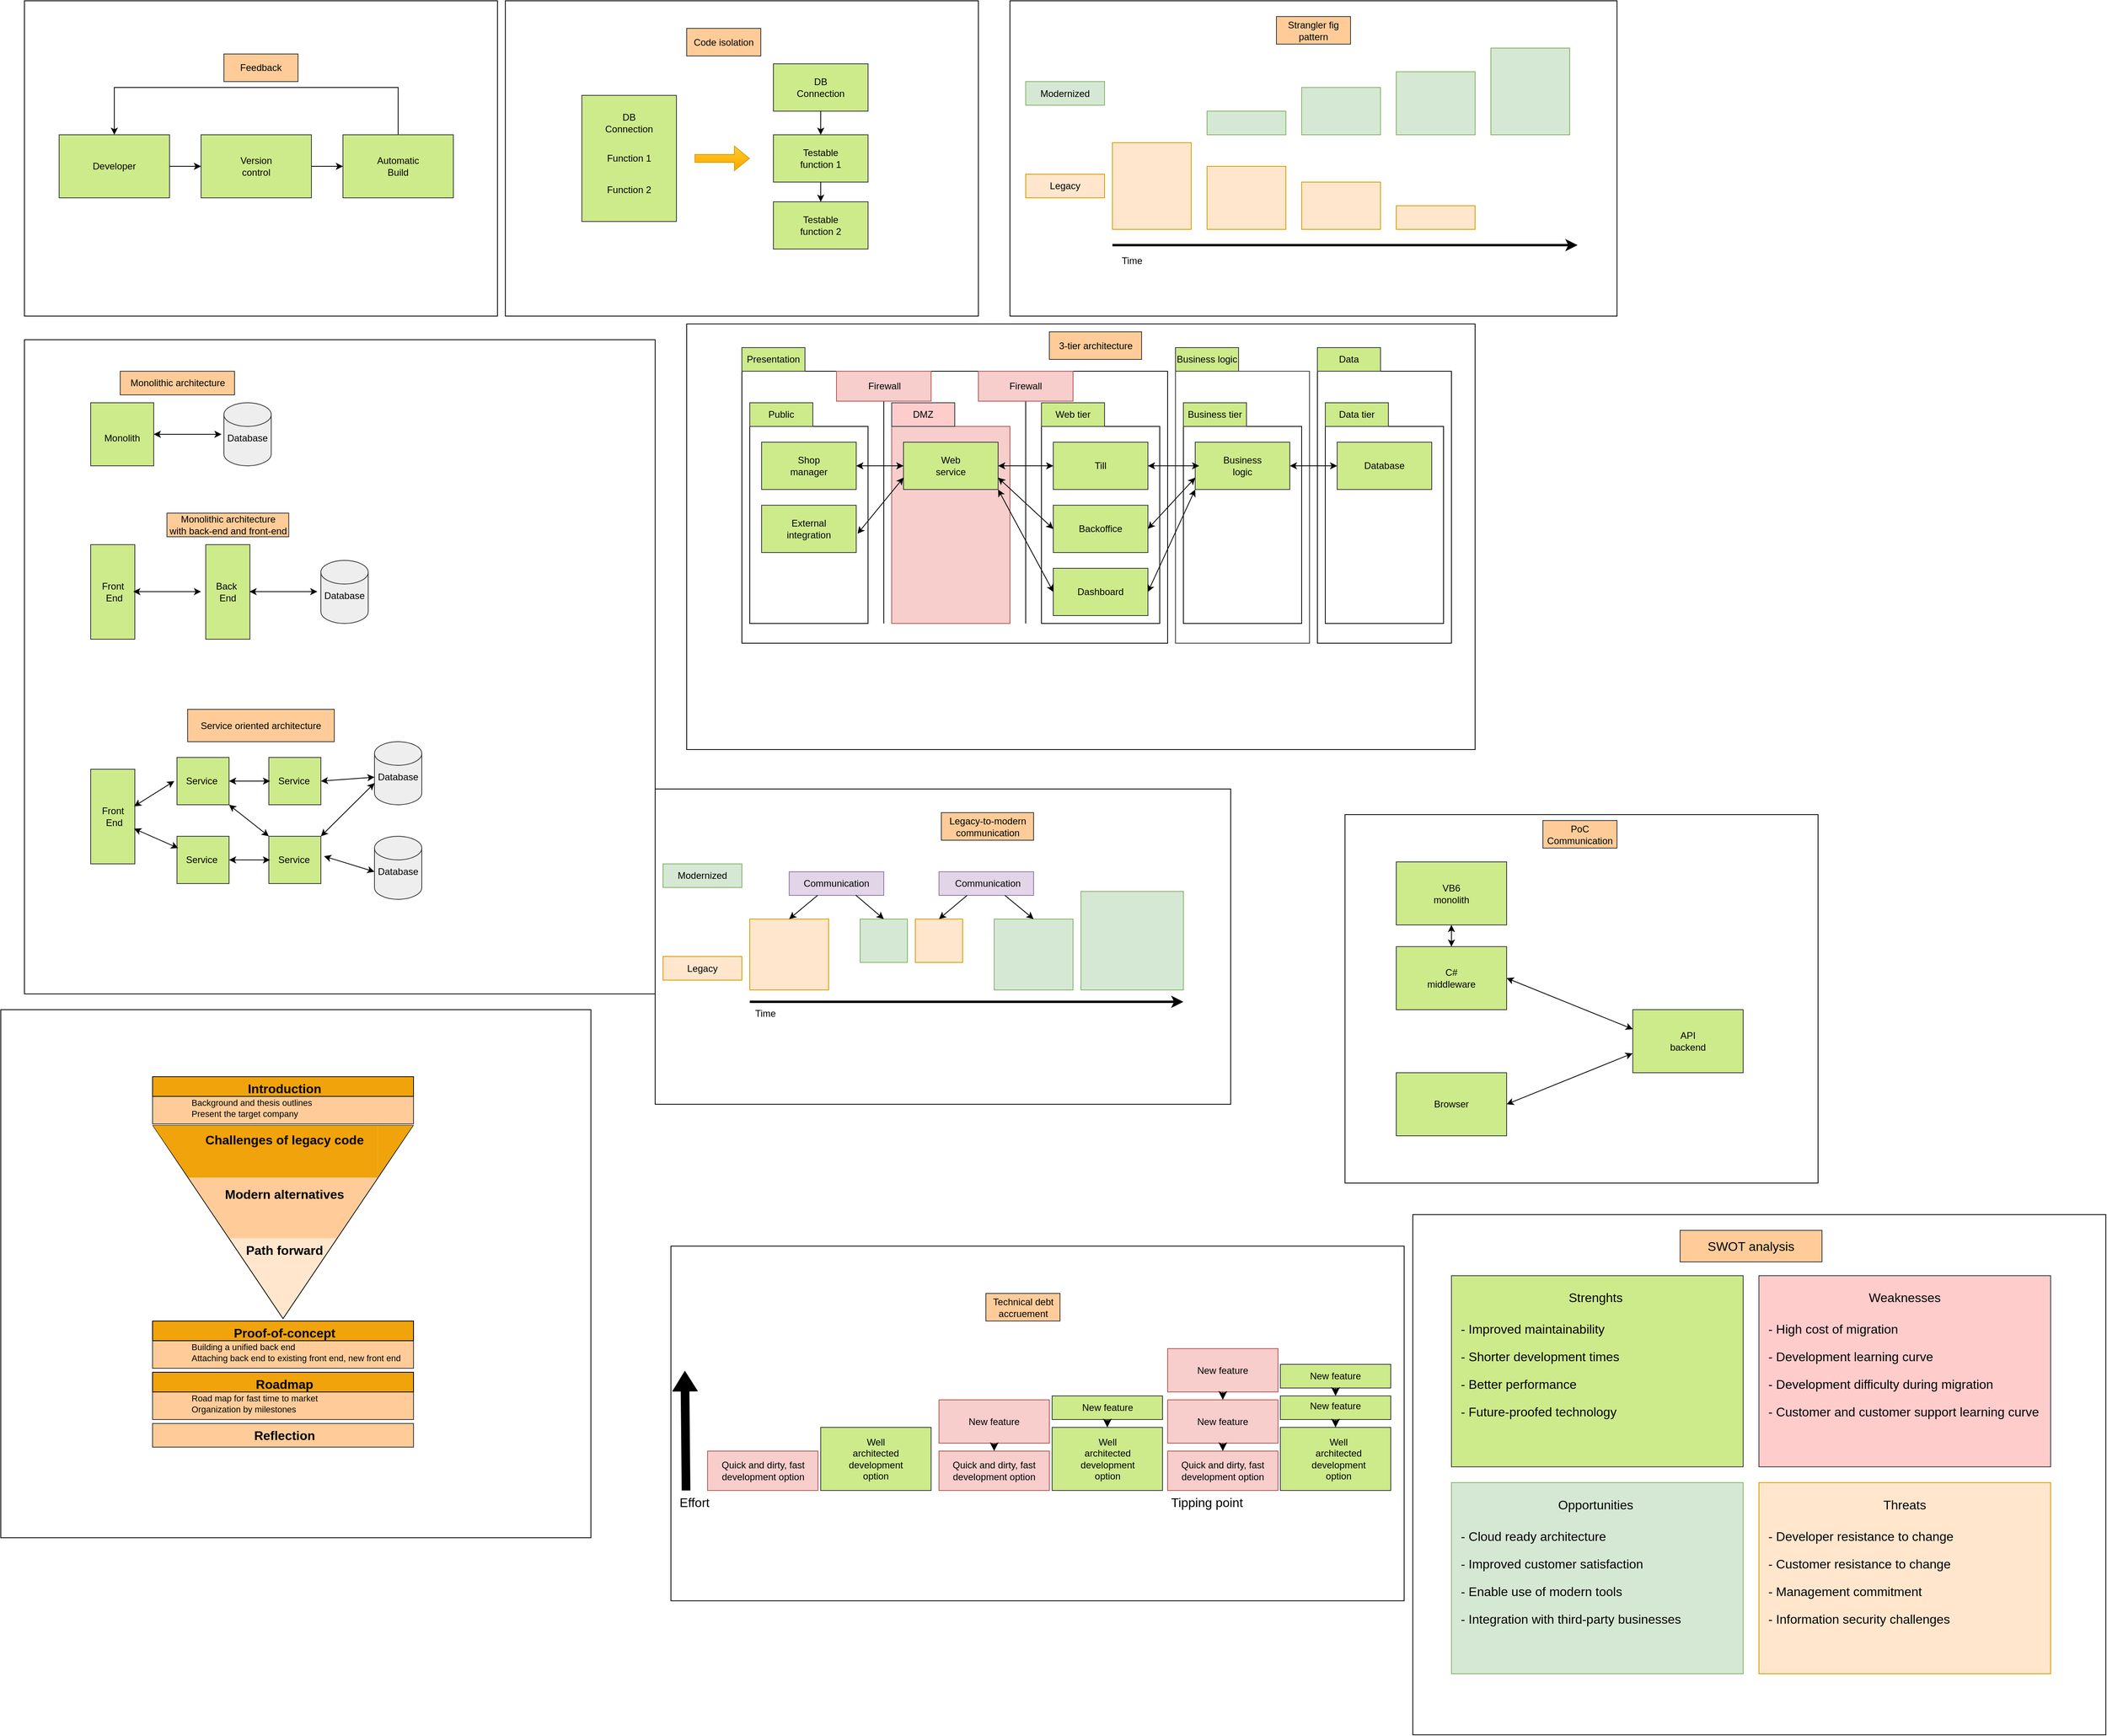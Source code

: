 <mxfile version="26.0.16">
  <diagram name="Sivu-1" id="8XGTyL4oRoW2IyekqtD1">
    <mxGraphModel dx="1420" dy="808" grid="1" gridSize="10" guides="1" tooltips="1" connect="1" arrows="1" fold="1" page="1" pageScale="1" pageWidth="827" pageHeight="1169" math="0" shadow="0">
      <root>
        <mxCell id="0" />
        <mxCell id="1" style="" parent="0" />
        <mxCell id="WmX4NbmjbVfzjQ0_5HAV-1" value="" style="rounded=0;whiteSpace=wrap;html=1;" parent="1" vertex="1">
          <mxGeometry x="960" y="650" width="1000" height="540" as="geometry" />
        </mxCell>
        <mxCell id="wPH6s7OPjw0cALdJaE9J-1" value="" style="rounded=0;whiteSpace=wrap;html=1;" parent="1" vertex="1">
          <mxGeometry x="120" y="240" width="600" height="400" as="geometry" />
        </mxCell>
        <mxCell id="wPH6s7OPjw0cALdJaE9J-2" value="" style="rounded=0;whiteSpace=wrap;html=1;fillColor=#cdeb8b;strokeColor=#36393d;" parent="1" vertex="1">
          <mxGeometry x="164" y="410" width="140" height="80" as="geometry" />
        </mxCell>
        <mxCell id="wPH6s7OPjw0cALdJaE9J-3" value="Developer" style="text;strokeColor=none;align=center;fillColor=none;html=1;verticalAlign=middle;whiteSpace=wrap;rounded=0;" parent="1" vertex="1">
          <mxGeometry x="204" y="435" width="60" height="30" as="geometry" />
        </mxCell>
        <mxCell id="wPH6s7OPjw0cALdJaE9J-5" value="" style="rounded=0;whiteSpace=wrap;html=1;fillColor=#cdeb8b;strokeColor=#36393d;" parent="1" vertex="1">
          <mxGeometry x="344" y="410" width="140" height="80" as="geometry" />
        </mxCell>
        <mxCell id="wPH6s7OPjw0cALdJaE9J-17" style="edgeStyle=orthogonalEdgeStyle;rounded=0;orthogonalLoop=1;jettySize=auto;html=1;exitX=0.5;exitY=0;exitDx=0;exitDy=0;entryX=0.5;entryY=0;entryDx=0;entryDy=0;" parent="1" source="wPH6s7OPjw0cALdJaE9J-6" target="wPH6s7OPjw0cALdJaE9J-2" edge="1">
          <mxGeometry relative="1" as="geometry">
            <Array as="points">
              <mxPoint x="594" y="350" />
              <mxPoint x="234" y="350" />
            </Array>
          </mxGeometry>
        </mxCell>
        <mxCell id="wPH6s7OPjw0cALdJaE9J-6" value="" style="rounded=0;whiteSpace=wrap;html=1;fillColor=#cdeb8b;strokeColor=#36393d;" parent="1" vertex="1">
          <mxGeometry x="524" y="410" width="140" height="80" as="geometry" />
        </mxCell>
        <mxCell id="wPH6s7OPjw0cALdJaE9J-8" value="Version control" style="text;strokeColor=none;align=center;fillColor=none;html=1;verticalAlign=middle;whiteSpace=wrap;rounded=0;" parent="1" vertex="1">
          <mxGeometry x="384" y="435" width="60" height="30" as="geometry" />
        </mxCell>
        <mxCell id="wPH6s7OPjw0cALdJaE9J-9" value="Automatic Build" style="text;strokeColor=none;align=center;fillColor=none;html=1;verticalAlign=middle;whiteSpace=wrap;rounded=0;" parent="1" vertex="1">
          <mxGeometry x="564" y="435" width="60" height="30" as="geometry" />
        </mxCell>
        <mxCell id="wPH6s7OPjw0cALdJaE9J-19" value="" style="rounded=0;whiteSpace=wrap;html=1;fillColor=#ffcc99;strokeColor=#36393d;" parent="1" vertex="1">
          <mxGeometry x="373" y="307.5" width="94" height="35" as="geometry" />
        </mxCell>
        <mxCell id="wPH6s7OPjw0cALdJaE9J-18" value="Feedback" style="text;strokeColor=none;align=center;fillColor=none;html=1;verticalAlign=middle;whiteSpace=wrap;rounded=0;" parent="1" vertex="1">
          <mxGeometry x="380" y="310" width="80" height="30" as="geometry" />
        </mxCell>
        <mxCell id="wPH6s7OPjw0cALdJaE9J-20" value="" style="rounded=0;whiteSpace=wrap;html=1;" parent="1" vertex="1">
          <mxGeometry x="120" y="670" width="800" height="830" as="geometry" />
        </mxCell>
        <mxCell id="wPH6s7OPjw0cALdJaE9J-21" value="" style="shape=cylinder3;whiteSpace=wrap;html=1;boundedLbl=1;backgroundOutline=1;size=15;fillColor=#eeeeee;strokeColor=#36393d;" parent="1" vertex="1">
          <mxGeometry x="373" y="750" width="60" height="80" as="geometry" />
        </mxCell>
        <mxCell id="wPH6s7OPjw0cALdJaE9J-22" value="" style="whiteSpace=wrap;html=1;aspect=fixed;fillColor=#cdeb8b;strokeColor=#36393d;" parent="1" vertex="1">
          <mxGeometry x="204" y="750" width="80" height="80" as="geometry" />
        </mxCell>
        <mxCell id="wPH6s7OPjw0cALdJaE9J-27" value="Database" style="text;align=center;html=1;verticalAlign=middle;whiteSpace=wrap;rounded=0;" parent="1" vertex="1">
          <mxGeometry x="373" y="780" width="60" height="30" as="geometry" />
        </mxCell>
        <mxCell id="wPH6s7OPjw0cALdJaE9J-28" value="Monolith" style="text;align=center;html=1;verticalAlign=middle;whiteSpace=wrap;rounded=0;" parent="1" vertex="1">
          <mxGeometry x="214" y="780" width="60" height="30" as="geometry" />
        </mxCell>
        <mxCell id="wPH6s7OPjw0cALdJaE9J-31" value="" style="rounded=0;whiteSpace=wrap;html=1;fillColor=#cdeb8b;strokeColor=#36393d;" parent="1" vertex="1">
          <mxGeometry x="204" y="930" width="56" height="120" as="geometry" />
        </mxCell>
        <mxCell id="wPH6s7OPjw0cALdJaE9J-32" value="" style="rounded=0;whiteSpace=wrap;html=1;fillColor=#cdeb8b;strokeColor=#36393d;" parent="1" vertex="1">
          <mxGeometry x="350" y="930" width="56" height="120" as="geometry" />
        </mxCell>
        <mxCell id="wPH6s7OPjw0cALdJaE9J-33" value="" style="shape=cylinder3;whiteSpace=wrap;html=1;boundedLbl=1;backgroundOutline=1;size=15;fillColor=#eeeeee;strokeColor=#36393d;" parent="1" vertex="1">
          <mxGeometry x="496" y="950" width="60" height="80" as="geometry" />
        </mxCell>
        <mxCell id="wPH6s7OPjw0cALdJaE9J-37" value="Database" style="text;align=center;html=1;verticalAlign=middle;whiteSpace=wrap;rounded=0;" parent="1" vertex="1">
          <mxGeometry x="496" y="980" width="60" height="30" as="geometry" />
        </mxCell>
        <mxCell id="wPH6s7OPjw0cALdJaE9J-38" value="Front&amp;nbsp;&lt;div&gt;End&lt;/div&gt;" style="text;strokeColor=none;align=center;fillColor=none;html=1;verticalAlign=middle;whiteSpace=wrap;rounded=0;" parent="1" vertex="1">
          <mxGeometry x="204" y="975" width="60" height="30" as="geometry" />
        </mxCell>
        <mxCell id="wPH6s7OPjw0cALdJaE9J-39" value="Back&amp;nbsp;&lt;div&gt;End&lt;/div&gt;" style="text;strokeColor=none;align=center;fillColor=none;html=1;verticalAlign=middle;whiteSpace=wrap;rounded=0;" parent="1" vertex="1">
          <mxGeometry x="348" y="975" width="60" height="30" as="geometry" />
        </mxCell>
        <mxCell id="wPH6s7OPjw0cALdJaE9J-40" value="" style="shape=cylinder3;whiteSpace=wrap;html=1;boundedLbl=1;backgroundOutline=1;size=15;fillColor=#eeeeee;strokeColor=#36393d;" parent="1" vertex="1">
          <mxGeometry x="564" y="1180" width="60" height="80" as="geometry" />
        </mxCell>
        <mxCell id="wPH6s7OPjw0cALdJaE9J-41" value="Monolithic architecture" style="text;strokeColor=#36393d;align=center;fillColor=#ffcc99;html=1;verticalAlign=middle;whiteSpace=wrap;rounded=0;" parent="1" vertex="1">
          <mxGeometry x="241.5" y="710" width="145" height="30" as="geometry" />
        </mxCell>
        <mxCell id="wPH6s7OPjw0cALdJaE9J-42" value="Monolithic architecture&lt;br&gt;with back-end and front-end" style="text;strokeColor=#36393d;align=center;fillColor=#ffcc99;html=1;verticalAlign=middle;whiteSpace=wrap;rounded=0;" parent="1" vertex="1">
          <mxGeometry x="300.75" y="890" width="154.5" height="30" as="geometry" />
        </mxCell>
        <mxCell id="wPH6s7OPjw0cALdJaE9J-43" value="Database" style="text;align=center;html=1;verticalAlign=middle;whiteSpace=wrap;rounded=0;" parent="1" vertex="1">
          <mxGeometry x="564" y="1210" width="60" height="30" as="geometry" />
        </mxCell>
        <mxCell id="wPH6s7OPjw0cALdJaE9J-44" value="" style="shape=cylinder3;whiteSpace=wrap;html=1;boundedLbl=1;backgroundOutline=1;size=15;fillColor=#eeeeee;strokeColor=#36393d;" parent="1" vertex="1">
          <mxGeometry x="564" y="1300" width="60" height="80" as="geometry" />
        </mxCell>
        <mxCell id="wPH6s7OPjw0cALdJaE9J-45" value="Database" style="text;align=center;html=1;verticalAlign=middle;whiteSpace=wrap;rounded=0;" parent="1" vertex="1">
          <mxGeometry x="564" y="1330" width="60" height="30" as="geometry" />
        </mxCell>
        <mxCell id="wPH6s7OPjw0cALdJaE9J-46" value="" style="rounded=0;whiteSpace=wrap;html=1;fillColor=#cdeb8b;strokeColor=#36393d;" parent="1" vertex="1">
          <mxGeometry x="204" y="1215" width="56" height="120" as="geometry" />
        </mxCell>
        <mxCell id="wPH6s7OPjw0cALdJaE9J-47" value="Front&amp;nbsp;&lt;div&gt;End&lt;/div&gt;" style="text;strokeColor=none;align=center;fillColor=none;html=1;verticalAlign=middle;whiteSpace=wrap;rounded=0;" parent="1" vertex="1">
          <mxGeometry x="204" y="1260" width="60" height="30" as="geometry" />
        </mxCell>
        <mxCell id="wPH6s7OPjw0cALdJaE9J-49" value="" style="rounded=0;whiteSpace=wrap;html=1;fillColor=#cdeb8b;strokeColor=#36393d;" parent="1" vertex="1">
          <mxGeometry x="313.5" y="1200" width="66" height="60" as="geometry" />
        </mxCell>
        <mxCell id="wPH6s7OPjw0cALdJaE9J-50" value="Service" style="text;strokeColor=none;align=center;fillColor=none;html=1;verticalAlign=middle;whiteSpace=wrap;rounded=0;" parent="1" vertex="1">
          <mxGeometry x="315" y="1215" width="60" height="30" as="geometry" />
        </mxCell>
        <mxCell id="wPH6s7OPjw0cALdJaE9J-51" value="" style="rounded=0;whiteSpace=wrap;html=1;fillColor=#cdeb8b;strokeColor=#36393d;" parent="1" vertex="1">
          <mxGeometry x="313.5" y="1300" width="66" height="60" as="geometry" />
        </mxCell>
        <mxCell id="wPH6s7OPjw0cALdJaE9J-52" value="Service" style="text;strokeColor=none;align=center;fillColor=none;html=1;verticalAlign=middle;whiteSpace=wrap;rounded=0;" parent="1" vertex="1">
          <mxGeometry x="315" y="1315" width="60" height="30" as="geometry" />
        </mxCell>
        <mxCell id="wPH6s7OPjw0cALdJaE9J-53" value="" style="rounded=0;whiteSpace=wrap;html=1;fillColor=#cdeb8b;strokeColor=#36393d;" parent="1" vertex="1">
          <mxGeometry x="430" y="1200" width="66" height="60" as="geometry" />
        </mxCell>
        <mxCell id="wPH6s7OPjw0cALdJaE9J-54" value="Service" style="text;strokeColor=none;align=center;fillColor=none;html=1;verticalAlign=middle;whiteSpace=wrap;rounded=0;" parent="1" vertex="1">
          <mxGeometry x="431.5" y="1215" width="60" height="30" as="geometry" />
        </mxCell>
        <mxCell id="wPH6s7OPjw0cALdJaE9J-55" value="" style="rounded=0;whiteSpace=wrap;html=1;fillColor=#cdeb8b;strokeColor=#36393d;" parent="1" vertex="1">
          <mxGeometry x="430" y="1300" width="66" height="60" as="geometry" />
        </mxCell>
        <mxCell id="wPH6s7OPjw0cALdJaE9J-56" value="Service" style="text;strokeColor=none;align=center;fillColor=none;html=1;verticalAlign=middle;whiteSpace=wrap;rounded=0;" parent="1" vertex="1">
          <mxGeometry x="431.5" y="1315" width="60" height="30" as="geometry" />
        </mxCell>
        <mxCell id="wPH6s7OPjw0cALdJaE9J-59" value="" style="endArrow=classic;startArrow=classic;html=1;rounded=0;exitX=0.919;exitY=0.067;exitDx=0;exitDy=0;exitPerimeter=0;" parent="1" source="wPH6s7OPjw0cALdJaE9J-47" edge="1">
          <mxGeometry width="50" height="50" relative="1" as="geometry">
            <mxPoint x="460" y="1290" as="sourcePoint" />
            <mxPoint x="310" y="1230" as="targetPoint" />
          </mxGeometry>
        </mxCell>
        <mxCell id="wPH6s7OPjw0cALdJaE9J-60" value="" style="endArrow=classic;startArrow=classic;html=1;rounded=0;exitX=0.919;exitY=1.011;exitDx=0;exitDy=0;exitPerimeter=0;entryX=0;entryY=0;entryDx=0;entryDy=0;" parent="1" source="wPH6s7OPjw0cALdJaE9J-47" target="wPH6s7OPjw0cALdJaE9J-52" edge="1">
          <mxGeometry width="50" height="50" relative="1" as="geometry">
            <mxPoint x="460" y="1290" as="sourcePoint" />
            <mxPoint x="510" y="1240" as="targetPoint" />
          </mxGeometry>
        </mxCell>
        <mxCell id="wPH6s7OPjw0cALdJaE9J-61" value="" style="endArrow=classic;startArrow=classic;html=1;rounded=0;exitX=1;exitY=0.5;exitDx=0;exitDy=0;entryX=0;entryY=0.5;entryDx=0;entryDy=0;" parent="1" source="wPH6s7OPjw0cALdJaE9J-49" target="wPH6s7OPjw0cALdJaE9J-54" edge="1">
          <mxGeometry width="50" height="50" relative="1" as="geometry">
            <mxPoint x="460" y="1290" as="sourcePoint" />
            <mxPoint x="510" y="1240" as="targetPoint" />
          </mxGeometry>
        </mxCell>
        <mxCell id="wPH6s7OPjw0cALdJaE9J-62" value="" style="endArrow=classic;startArrow=classic;html=1;rounded=0;entryX=0;entryY=0.5;entryDx=0;entryDy=0;exitX=1;exitY=0.5;exitDx=0;exitDy=0;" parent="1" source="wPH6s7OPjw0cALdJaE9J-53" target="wPH6s7OPjw0cALdJaE9J-43" edge="1">
          <mxGeometry width="50" height="50" relative="1" as="geometry">
            <mxPoint x="460" y="1290" as="sourcePoint" />
            <mxPoint x="510" y="1240" as="targetPoint" />
          </mxGeometry>
        </mxCell>
        <mxCell id="wPH6s7OPjw0cALdJaE9J-63" value="" style="endArrow=classic;startArrow=classic;html=1;rounded=0;entryX=1;entryY=1;entryDx=0;entryDy=0;exitX=0;exitY=0;exitDx=0;exitDy=0;" parent="1" source="wPH6s7OPjw0cALdJaE9J-55" target="wPH6s7OPjw0cALdJaE9J-49" edge="1">
          <mxGeometry width="50" height="50" relative="1" as="geometry">
            <mxPoint x="460" y="1290" as="sourcePoint" />
            <mxPoint x="510" y="1240" as="targetPoint" />
          </mxGeometry>
        </mxCell>
        <mxCell id="wPH6s7OPjw0cALdJaE9J-64" value="" style="endArrow=classic;startArrow=classic;html=1;rounded=0;exitX=1;exitY=0.5;exitDx=0;exitDy=0;entryX=0;entryY=0.5;entryDx=0;entryDy=0;" parent="1" source="wPH6s7OPjw0cALdJaE9J-51" target="wPH6s7OPjw0cALdJaE9J-56" edge="1">
          <mxGeometry width="50" height="50" relative="1" as="geometry">
            <mxPoint x="460" y="1290" as="sourcePoint" />
            <mxPoint x="510" y="1240" as="targetPoint" />
          </mxGeometry>
        </mxCell>
        <mxCell id="wPH6s7OPjw0cALdJaE9J-65" value="" style="endArrow=classic;startArrow=classic;html=1;rounded=0;entryX=0;entryY=0.5;entryDx=0;entryDy=0;exitX=1.061;exitY=0.422;exitDx=0;exitDy=0;exitPerimeter=0;" parent="1" source="wPH6s7OPjw0cALdJaE9J-55" target="wPH6s7OPjw0cALdJaE9J-45" edge="1">
          <mxGeometry width="50" height="50" relative="1" as="geometry">
            <mxPoint x="460" y="1290" as="sourcePoint" />
            <mxPoint x="510" y="1240" as="targetPoint" />
          </mxGeometry>
        </mxCell>
        <mxCell id="wPH6s7OPjw0cALdJaE9J-66" value="" style="endArrow=classic;startArrow=classic;html=1;rounded=0;entryX=0;entryY=0.75;entryDx=0;entryDy=0;exitX=1;exitY=0;exitDx=0;exitDy=0;" parent="1" source="wPH6s7OPjw0cALdJaE9J-55" target="wPH6s7OPjw0cALdJaE9J-43" edge="1">
          <mxGeometry width="50" height="50" relative="1" as="geometry">
            <mxPoint x="460" y="1290" as="sourcePoint" />
            <mxPoint x="510" y="1240" as="targetPoint" />
          </mxGeometry>
        </mxCell>
        <mxCell id="wPH6s7OPjw0cALdJaE9J-67" value="Service oriented architecture" style="text;strokeColor=#36393d;align=center;fillColor=#ffcc99;html=1;verticalAlign=middle;whiteSpace=wrap;rounded=0;" parent="1" vertex="1">
          <mxGeometry x="327" y="1139" width="186" height="41" as="geometry" />
        </mxCell>
        <mxCell id="wPH6s7OPjw0cALdJaE9J-68" value="" style="endArrow=classic;startArrow=classic;html=1;rounded=0;exitX=1;exitY=0.5;exitDx=0;exitDy=0;" parent="1" source="wPH6s7OPjw0cALdJaE9J-22" edge="1">
          <mxGeometry width="50" height="50" relative="1" as="geometry">
            <mxPoint x="460" y="1040" as="sourcePoint" />
            <mxPoint x="370" y="790" as="targetPoint" />
            <Array as="points">
              <mxPoint x="340" y="790" />
            </Array>
          </mxGeometry>
        </mxCell>
        <mxCell id="wPH6s7OPjw0cALdJaE9J-69" value="" style="endArrow=classic;startArrow=classic;html=1;rounded=0;exitX=1;exitY=0.5;exitDx=0;exitDy=0;" parent="1" edge="1">
          <mxGeometry width="50" height="50" relative="1" as="geometry">
            <mxPoint x="258" y="989.58" as="sourcePoint" />
            <mxPoint x="344" y="989.58" as="targetPoint" />
            <Array as="points">
              <mxPoint x="314" y="989.58" />
            </Array>
          </mxGeometry>
        </mxCell>
        <mxCell id="wPH6s7OPjw0cALdJaE9J-70" value="" style="endArrow=classic;startArrow=classic;html=1;rounded=0;exitX=1;exitY=0.5;exitDx=0;exitDy=0;" parent="1" edge="1">
          <mxGeometry width="50" height="50" relative="1" as="geometry">
            <mxPoint x="405.5" y="989.58" as="sourcePoint" />
            <mxPoint x="491.5" y="989.58" as="targetPoint" />
            <Array as="points">
              <mxPoint x="461.5" y="989.58" />
            </Array>
          </mxGeometry>
        </mxCell>
        <mxCell id="wPH6s7OPjw0cALdJaE9J-71" value="" style="endArrow=classic;html=1;rounded=0;exitX=1;exitY=0.5;exitDx=0;exitDy=0;" parent="1" source="wPH6s7OPjw0cALdJaE9J-2" target="wPH6s7OPjw0cALdJaE9J-5" edge="1">
          <mxGeometry width="50" height="50" relative="1" as="geometry">
            <mxPoint x="460" y="620" as="sourcePoint" />
            <mxPoint x="510" y="570" as="targetPoint" />
          </mxGeometry>
        </mxCell>
        <mxCell id="wPH6s7OPjw0cALdJaE9J-72" value="" style="endArrow=classic;html=1;rounded=0;exitX=1;exitY=0.5;exitDx=0;exitDy=0;entryX=0;entryY=0.5;entryDx=0;entryDy=0;" parent="1" source="wPH6s7OPjw0cALdJaE9J-5" target="wPH6s7OPjw0cALdJaE9J-6" edge="1">
          <mxGeometry width="50" height="50" relative="1" as="geometry">
            <mxPoint x="460" y="620" as="sourcePoint" />
            <mxPoint x="510" y="570" as="targetPoint" />
          </mxGeometry>
        </mxCell>
        <mxCell id="em-JrVYsvFsUBdhOqqgV-1" value="" style="rounded=0;whiteSpace=wrap;html=1;" parent="1" vertex="1">
          <mxGeometry x="730" y="240" width="600" height="400" as="geometry" />
        </mxCell>
        <mxCell id="em-JrVYsvFsUBdhOqqgV-2" value="" style="rounded=0;whiteSpace=wrap;html=1;fillColor=#cdeb8b;strokeColor=#36393d;" parent="1" vertex="1">
          <mxGeometry x="827" y="360" width="120" height="160" as="geometry" />
        </mxCell>
        <mxCell id="em-JrVYsvFsUBdhOqqgV-3" value="DB Connection" style="text;strokeColor=none;align=center;fillColor=none;html=1;verticalAlign=middle;whiteSpace=wrap;rounded=0;" parent="1" vertex="1">
          <mxGeometry x="857" y="380" width="60" height="30" as="geometry" />
        </mxCell>
        <mxCell id="em-JrVYsvFsUBdhOqqgV-4" value="Function 1" style="text;strokeColor=none;align=center;fillColor=none;html=1;verticalAlign=middle;whiteSpace=wrap;rounded=0;" parent="1" vertex="1">
          <mxGeometry x="857" y="425" width="60" height="30" as="geometry" />
        </mxCell>
        <mxCell id="em-JrVYsvFsUBdhOqqgV-5" value="Function&amp;nbsp;2" style="text;strokeColor=none;align=center;fillColor=none;html=1;verticalAlign=middle;whiteSpace=wrap;rounded=0;" parent="1" vertex="1">
          <mxGeometry x="857" y="465" width="60" height="30" as="geometry" />
        </mxCell>
        <mxCell id="em-JrVYsvFsUBdhOqqgV-7" value="" style="rounded=0;whiteSpace=wrap;html=1;fillColor=#cdeb8b;strokeColor=#36393d;" parent="1" vertex="1">
          <mxGeometry x="1070" y="320" width="120" height="60" as="geometry" />
        </mxCell>
        <mxCell id="em-JrVYsvFsUBdhOqqgV-8" value="" style="rounded=0;whiteSpace=wrap;html=1;fillColor=#cdeb8b;strokeColor=#36393d;" parent="1" vertex="1">
          <mxGeometry x="1070" y="410" width="120" height="60" as="geometry" />
        </mxCell>
        <mxCell id="em-JrVYsvFsUBdhOqqgV-9" value="" style="rounded=0;whiteSpace=wrap;html=1;fillColor=#cdeb8b;strokeColor=#36393d;" parent="1" vertex="1">
          <mxGeometry x="1070" y="495" width="120" height="60" as="geometry" />
        </mxCell>
        <mxCell id="em-JrVYsvFsUBdhOqqgV-10" value="" style="endArrow=classic;html=1;rounded=0;entryX=0.5;entryY=0;entryDx=0;entryDy=0;" parent="1" source="em-JrVYsvFsUBdhOqqgV-7" target="em-JrVYsvFsUBdhOqqgV-8" edge="1">
          <mxGeometry width="50" height="50" relative="1" as="geometry">
            <mxPoint x="957" y="450" as="sourcePoint" />
            <mxPoint x="1080" y="450" as="targetPoint" />
          </mxGeometry>
        </mxCell>
        <mxCell id="em-JrVYsvFsUBdhOqqgV-11" value="" style="endArrow=classic;html=1;rounded=0;exitX=0.5;exitY=1;exitDx=0;exitDy=0;entryX=0.5;entryY=0;entryDx=0;entryDy=0;" parent="1" source="em-JrVYsvFsUBdhOqqgV-8" target="em-JrVYsvFsUBdhOqqgV-9" edge="1">
          <mxGeometry width="50" height="50" relative="1" as="geometry">
            <mxPoint x="1139" y="397" as="sourcePoint" />
            <mxPoint x="1140" y="420" as="targetPoint" />
          </mxGeometry>
        </mxCell>
        <mxCell id="em-JrVYsvFsUBdhOqqgV-12" value="DB Connection" style="text;strokeColor=none;align=center;fillColor=none;html=1;verticalAlign=middle;whiteSpace=wrap;rounded=0;" parent="1" vertex="1">
          <mxGeometry x="1100" y="335" width="60" height="30" as="geometry" />
        </mxCell>
        <mxCell id="em-JrVYsvFsUBdhOqqgV-13" value="Testable function&amp;nbsp;1" style="text;strokeColor=none;align=center;fillColor=none;html=1;verticalAlign=middle;whiteSpace=wrap;rounded=0;" parent="1" vertex="1">
          <mxGeometry x="1100" y="425" width="60" height="30" as="geometry" />
        </mxCell>
        <mxCell id="em-JrVYsvFsUBdhOqqgV-14" value="Testable function&amp;nbsp;2" style="text;strokeColor=none;align=center;fillColor=none;html=1;verticalAlign=middle;whiteSpace=wrap;rounded=0;" parent="1" vertex="1">
          <mxGeometry x="1100" y="510" width="60" height="30" as="geometry" />
        </mxCell>
        <mxCell id="em-JrVYsvFsUBdhOqqgV-17" value="" style="rounded=0;whiteSpace=wrap;html=1;fillColor=#ffcc99;strokeColor=#36393d;" parent="1" vertex="1">
          <mxGeometry x="960" y="275" width="94" height="35" as="geometry" />
        </mxCell>
        <mxCell id="em-JrVYsvFsUBdhOqqgV-18" value="Code isolation" style="text;strokeColor=none;align=center;fillColor=none;html=1;verticalAlign=middle;whiteSpace=wrap;rounded=0;" parent="1" vertex="1">
          <mxGeometry x="967" y="277.5" width="80" height="30" as="geometry" />
        </mxCell>
        <mxCell id="em-JrVYsvFsUBdhOqqgV-19" value="" style="shape=flexArrow;endArrow=classic;html=1;rounded=0;exitX=0;exitY=0.5;exitDx=0;exitDy=0;entryX=1;entryY=0.5;entryDx=0;entryDy=0;fillColor=#ffcd28;gradientColor=#ffa500;strokeColor=#d79b00;" parent="1" edge="1">
          <mxGeometry width="50" height="50" relative="1" as="geometry">
            <mxPoint x="970" y="440" as="sourcePoint" />
            <mxPoint x="1040" y="440" as="targetPoint" />
          </mxGeometry>
        </mxCell>
        <mxCell id="DbelYAnMBiUXEBDJtup9-1" value="" style="rounded=0;whiteSpace=wrap;html=1;" parent="1" vertex="1">
          <mxGeometry x="1370" y="240" width="770" height="400" as="geometry" />
        </mxCell>
        <mxCell id="DbelYAnMBiUXEBDJtup9-2" value="" style="rounded=0;whiteSpace=wrap;html=1;fillColor=#ffcc99;strokeColor=#36393d;" parent="1" vertex="1">
          <mxGeometry x="1708" y="260" width="94" height="35" as="geometry" />
        </mxCell>
        <mxCell id="DbelYAnMBiUXEBDJtup9-3" value="Strangler fig pattern" style="text;strokeColor=none;align=center;fillColor=none;html=1;verticalAlign=middle;whiteSpace=wrap;rounded=0;" parent="1" vertex="1">
          <mxGeometry x="1715" y="262.5" width="80" height="30" as="geometry" />
        </mxCell>
        <mxCell id="DbelYAnMBiUXEBDJtup9-4" value="" style="rounded=0;whiteSpace=wrap;html=1;fillColor=#ffe6cc;strokeColor=#d79b00;" parent="1" vertex="1">
          <mxGeometry x="1500" y="420" width="100" height="110" as="geometry" />
        </mxCell>
        <mxCell id="DbelYAnMBiUXEBDJtup9-5" value="" style="rounded=0;whiteSpace=wrap;html=1;fillColor=#ffe6cc;strokeColor=#d79b00;" parent="1" vertex="1">
          <mxGeometry x="1620" y="450" width="100" height="80" as="geometry" />
        </mxCell>
        <mxCell id="DbelYAnMBiUXEBDJtup9-6" value="" style="rounded=0;whiteSpace=wrap;html=1;fillColor=#d5e8d4;strokeColor=#82b366;" parent="1" vertex="1">
          <mxGeometry x="1620" y="380" width="100" height="30" as="geometry" />
        </mxCell>
        <mxCell id="DbelYAnMBiUXEBDJtup9-7" value="" style="rounded=0;whiteSpace=wrap;html=1;fillColor=#d5e8d4;strokeColor=#82b366;" parent="1" vertex="1">
          <mxGeometry x="1740" y="350" width="100" height="60" as="geometry" />
        </mxCell>
        <mxCell id="DbelYAnMBiUXEBDJtup9-8" value="" style="rounded=0;whiteSpace=wrap;html=1;fillColor=#ffe6cc;strokeColor=#d79b00;" parent="1" vertex="1">
          <mxGeometry x="1740" y="470" width="100" height="60" as="geometry" />
        </mxCell>
        <mxCell id="DbelYAnMBiUXEBDJtup9-9" value="" style="rounded=0;whiteSpace=wrap;html=1;fillColor=#ffe6cc;strokeColor=#d79b00;" parent="1" vertex="1">
          <mxGeometry x="1860" y="500" width="100" height="30" as="geometry" />
        </mxCell>
        <mxCell id="DbelYAnMBiUXEBDJtup9-10" value="" style="rounded=0;whiteSpace=wrap;html=1;fillColor=#d5e8d4;strokeColor=#82b366;" parent="1" vertex="1">
          <mxGeometry x="1860" y="330" width="100" height="80" as="geometry" />
        </mxCell>
        <mxCell id="DbelYAnMBiUXEBDJtup9-11" value="" style="rounded=0;whiteSpace=wrap;html=1;fillColor=#d5e8d4;strokeColor=#82b366;" parent="1" vertex="1">
          <mxGeometry x="1980" y="300" width="100" height="110" as="geometry" />
        </mxCell>
        <mxCell id="DbelYAnMBiUXEBDJtup9-18" value="" style="endArrow=classic;html=1;rounded=0;exitX=0;exitY=1;exitDx=0;exitDy=0;entryX=1;entryY=1;entryDx=0;entryDy=0;strokeWidth=3;" parent="1" edge="1">
          <mxGeometry width="50" height="50" relative="1" as="geometry">
            <mxPoint x="1500" y="550" as="sourcePoint" />
            <mxPoint x="2090.0" y="550" as="targetPoint" />
          </mxGeometry>
        </mxCell>
        <mxCell id="DbelYAnMBiUXEBDJtup9-19" value="Time" style="text;strokeColor=none;align=center;fillColor=none;html=1;verticalAlign=middle;whiteSpace=wrap;rounded=0;" parent="1" vertex="1">
          <mxGeometry x="1495" y="555" width="60" height="30" as="geometry" />
        </mxCell>
        <mxCell id="DbelYAnMBiUXEBDJtup9-22" value="" style="rounded=0;whiteSpace=wrap;html=1;fillColor=#d5e8d4;strokeColor=#82b366;" parent="1" vertex="1">
          <mxGeometry x="1390" y="342.5" width="100" height="30" as="geometry" />
        </mxCell>
        <mxCell id="DbelYAnMBiUXEBDJtup9-23" value="" style="rounded=0;whiteSpace=wrap;html=1;fillColor=#ffe6cc;strokeColor=#d79b00;" parent="1" vertex="1">
          <mxGeometry x="1390" y="460" width="100" height="30" as="geometry" />
        </mxCell>
        <mxCell id="DbelYAnMBiUXEBDJtup9-24" value="Modernized" style="text;strokeColor=none;align=center;fillColor=none;html=1;verticalAlign=middle;whiteSpace=wrap;rounded=0;" parent="1" vertex="1">
          <mxGeometry x="1400" y="342.5" width="80" height="30" as="geometry" />
        </mxCell>
        <mxCell id="DbelYAnMBiUXEBDJtup9-25" value="Legacy" style="text;strokeColor=none;align=center;fillColor=none;html=1;verticalAlign=middle;whiteSpace=wrap;rounded=0;" parent="1" vertex="1">
          <mxGeometry x="1400" y="460" width="80" height="30" as="geometry" />
        </mxCell>
        <mxCell id="DbelYAnMBiUXEBDJtup9-26" value="" style="rounded=0;whiteSpace=wrap;html=1;" parent="1" vertex="1">
          <mxGeometry x="920" y="1240" width="730" height="400" as="geometry" />
        </mxCell>
        <mxCell id="DbelYAnMBiUXEBDJtup9-27" value="" style="rounded=0;whiteSpace=wrap;html=1;fillColor=#ffe6cc;strokeColor=#d79b00;" parent="1" vertex="1">
          <mxGeometry x="1040" y="1405" width="100" height="90" as="geometry" />
        </mxCell>
        <mxCell id="DbelYAnMBiUXEBDJtup9-28" value="" style="rounded=0;whiteSpace=wrap;html=1;fillColor=#d5e8d4;strokeColor=#82b366;" parent="1" vertex="1">
          <mxGeometry x="1350" y="1405" width="100" height="90" as="geometry" />
        </mxCell>
        <mxCell id="DbelYAnMBiUXEBDJtup9-29" value="" style="rounded=0;whiteSpace=wrap;html=1;fillColor=#d5e8d4;strokeColor=#82b366;" parent="1" vertex="1">
          <mxGeometry x="1180" y="1405" width="60" height="55" as="geometry" />
        </mxCell>
        <mxCell id="DbelYAnMBiUXEBDJtup9-30" value="" style="rounded=0;whiteSpace=wrap;html=1;fillColor=#ffe6cc;strokeColor=#d79b00;" parent="1" vertex="1">
          <mxGeometry x="1250" y="1405" width="60" height="55" as="geometry" />
        </mxCell>
        <mxCell id="DbelYAnMBiUXEBDJtup9-31" value="" style="rounded=0;whiteSpace=wrap;html=1;fillColor=#d5e8d4;strokeColor=#82b366;" parent="1" vertex="1">
          <mxGeometry x="1460" y="1370" width="130" height="125" as="geometry" />
        </mxCell>
        <mxCell id="DbelYAnMBiUXEBDJtup9-32" value="" style="rounded=0;whiteSpace=wrap;html=1;fillColor=#e1d5e7;strokeColor=#9673a6;" parent="1" vertex="1">
          <mxGeometry x="1090" y="1345" width="120" height="30" as="geometry" />
        </mxCell>
        <mxCell id="DbelYAnMBiUXEBDJtup9-33" value="" style="rounded=0;whiteSpace=wrap;html=1;fillColor=#e1d5e7;strokeColor=#9673a6;" parent="1" vertex="1">
          <mxGeometry x="1280" y="1345" width="120" height="30" as="geometry" />
        </mxCell>
        <mxCell id="DbelYAnMBiUXEBDJtup9-35" value="" style="endArrow=classic;html=1;rounded=0;exitX=0.3;exitY=1;exitDx=0;exitDy=0;exitPerimeter=0;entryX=0.5;entryY=0;entryDx=0;entryDy=0;" parent="1" source="DbelYAnMBiUXEBDJtup9-32" target="DbelYAnMBiUXEBDJtup9-27" edge="1">
          <mxGeometry width="50" height="50" relative="1" as="geometry">
            <mxPoint x="1490" y="1450" as="sourcePoint" />
            <mxPoint x="1540" y="1400" as="targetPoint" />
          </mxGeometry>
        </mxCell>
        <mxCell id="DbelYAnMBiUXEBDJtup9-36" value="" style="endArrow=classic;html=1;rounded=0;entryX=0.5;entryY=0;entryDx=0;entryDy=0;exitX=0.703;exitY=0.987;exitDx=0;exitDy=0;exitPerimeter=0;" parent="1" source="DbelYAnMBiUXEBDJtup9-32" target="DbelYAnMBiUXEBDJtup9-29" edge="1">
          <mxGeometry width="50" height="50" relative="1" as="geometry">
            <mxPoint x="1146" y="1386" as="sourcePoint" />
            <mxPoint x="1120" y="1415" as="targetPoint" />
          </mxGeometry>
        </mxCell>
        <mxCell id="DbelYAnMBiUXEBDJtup9-37" value="" style="endArrow=classic;html=1;rounded=0;exitX=0.297;exitY=1;exitDx=0;exitDy=0;entryX=0.5;entryY=0;entryDx=0;entryDy=0;exitPerimeter=0;" parent="1" source="DbelYAnMBiUXEBDJtup9-33" target="DbelYAnMBiUXEBDJtup9-30" edge="1">
          <mxGeometry width="50" height="50" relative="1" as="geometry">
            <mxPoint x="1156" y="1396" as="sourcePoint" />
            <mxPoint x="1130" y="1425" as="targetPoint" />
          </mxGeometry>
        </mxCell>
        <mxCell id="DbelYAnMBiUXEBDJtup9-38" value="" style="endArrow=classic;html=1;rounded=0;exitX=0.697;exitY=1;exitDx=0;exitDy=0;exitPerimeter=0;entryX=0.5;entryY=0;entryDx=0;entryDy=0;" parent="1" source="DbelYAnMBiUXEBDJtup9-33" target="DbelYAnMBiUXEBDJtup9-28" edge="1">
          <mxGeometry width="50" height="50" relative="1" as="geometry">
            <mxPoint x="1166" y="1406" as="sourcePoint" />
            <mxPoint x="1140" y="1435" as="targetPoint" />
          </mxGeometry>
        </mxCell>
        <mxCell id="DbelYAnMBiUXEBDJtup9-42" value="" style="rounded=0;whiteSpace=wrap;html=1;fillColor=#ffcc99;strokeColor=#36393d;" parent="1" vertex="1">
          <mxGeometry x="1283" y="1270" width="117" height="35" as="geometry" />
        </mxCell>
        <mxCell id="DbelYAnMBiUXEBDJtup9-43" value="Legacy-to-modern communication" style="text;strokeColor=none;align=center;fillColor=none;html=1;verticalAlign=middle;whiteSpace=wrap;rounded=0;" parent="1" vertex="1">
          <mxGeometry x="1291.5" y="1272.5" width="100" height="30" as="geometry" />
        </mxCell>
        <mxCell id="DbelYAnMBiUXEBDJtup9-45" value="" style="endArrow=classic;html=1;rounded=0;exitX=0;exitY=0;exitDx=0;exitDy=0;strokeWidth=3;" parent="1" edge="1">
          <mxGeometry width="50" height="50" relative="1" as="geometry">
            <mxPoint x="1040.0" y="1510" as="sourcePoint" />
            <mxPoint x="1590" y="1510" as="targetPoint" />
          </mxGeometry>
        </mxCell>
        <mxCell id="DbelYAnMBiUXEBDJtup9-46" value="Time" style="text;strokeColor=none;align=center;fillColor=none;html=1;verticalAlign=middle;whiteSpace=wrap;rounded=0;" parent="1" vertex="1">
          <mxGeometry x="1030" y="1510" width="60" height="30" as="geometry" />
        </mxCell>
        <mxCell id="DbelYAnMBiUXEBDJtup9-47" value="" style="rounded=0;whiteSpace=wrap;html=1;fillColor=#d5e8d4;strokeColor=#82b366;" parent="1" vertex="1">
          <mxGeometry x="930" y="1335" width="100" height="30" as="geometry" />
        </mxCell>
        <mxCell id="DbelYAnMBiUXEBDJtup9-48" value="" style="rounded=0;whiteSpace=wrap;html=1;fillColor=#ffe6cc;strokeColor=#d79b00;" parent="1" vertex="1">
          <mxGeometry x="930" y="1452.5" width="100" height="30" as="geometry" />
        </mxCell>
        <mxCell id="DbelYAnMBiUXEBDJtup9-49" value="Modernized" style="text;strokeColor=none;align=center;fillColor=none;html=1;verticalAlign=middle;whiteSpace=wrap;rounded=0;" parent="1" vertex="1">
          <mxGeometry x="940" y="1335" width="80" height="30" as="geometry" />
        </mxCell>
        <mxCell id="DbelYAnMBiUXEBDJtup9-50" value="Legacy" style="text;strokeColor=none;align=center;fillColor=none;html=1;verticalAlign=middle;whiteSpace=wrap;rounded=0;" parent="1" vertex="1">
          <mxGeometry x="940" y="1452.5" width="80" height="30" as="geometry" />
        </mxCell>
        <mxCell id="DbelYAnMBiUXEBDJtup9-51" value="Communication" style="text;strokeColor=none;align=center;fillColor=none;html=1;verticalAlign=middle;whiteSpace=wrap;rounded=0;" parent="1" vertex="1">
          <mxGeometry x="1115" y="1345" width="70" height="30" as="geometry" />
        </mxCell>
        <mxCell id="DbelYAnMBiUXEBDJtup9-52" value="Communication" style="text;strokeColor=none;align=center;fillColor=none;html=1;verticalAlign=middle;whiteSpace=wrap;rounded=0;" parent="1" vertex="1">
          <mxGeometry x="1306.5" y="1345" width="70" height="30" as="geometry" />
        </mxCell>
        <mxCell id="zOKNR-_99P7MiIUEnI88-1" value="" style="rounded=0;whiteSpace=wrap;html=1;" parent="1" vertex="1">
          <mxGeometry x="90" y="1520" width="748.5" height="670" as="geometry" />
        </mxCell>
        <mxCell id="zOKNR-_99P7MiIUEnI88-2" value="" style="triangle;whiteSpace=wrap;html=1;rotation=90;fillColor=#ffe6cc;strokeColor=#050505;" parent="1" vertex="1">
          <mxGeometry x="325.5" y="1624.5" width="245" height="330" as="geometry" />
        </mxCell>
        <mxCell id="zOKNR-_99P7MiIUEnI88-21" value="" style="rounded=0;whiteSpace=wrap;html=1;fillColor=#ffcc99;strokeColor=#36393d;" parent="1" vertex="1">
          <mxGeometry x="282.5" y="1980" width="331" height="60" as="geometry" />
        </mxCell>
        <mxCell id="zOKNR-_99P7MiIUEnI88-18" value="" style="rounded=0;whiteSpace=wrap;html=1;fillColor=#ffcc99;strokeColor=#36393d;" parent="1" vertex="1">
          <mxGeometry x="282.5" y="1915" width="331" height="60" as="geometry" />
        </mxCell>
        <mxCell id="zOKNR-_99P7MiIUEnI88-24" value="" style="rounded=0;whiteSpace=wrap;html=1;fillColor=#ffcc99;strokeColor=#36393d;" parent="1" vertex="1">
          <mxGeometry x="282.5" y="2045" width="331" height="30" as="geometry" />
        </mxCell>
        <mxCell id="zOKNR-_99P7MiIUEnI88-15" value="" style="rounded=0;whiteSpace=wrap;html=1;fillColor=#ffcc99;strokeColor=#36393d;" parent="1" vertex="1">
          <mxGeometry x="282.5" y="1605" width="331" height="60" as="geometry" />
        </mxCell>
        <mxCell id="zOKNR-_99P7MiIUEnI88-44" value="" style="rounded=0;whiteSpace=wrap;html=1;fillColor=#f0a30a;strokeColor=#0f0f0f;fontColor=#000000;" parent="1" vertex="1">
          <mxGeometry x="282.5" y="1605" width="331" height="25" as="geometry" />
        </mxCell>
        <mxCell id="zOKNR-_99P7MiIUEnI88-45" value="" style="rounded=0;whiteSpace=wrap;html=1;fillColor=#f0a30a;strokeColor=#000000;fontColor=#000000;" parent="1" vertex="1">
          <mxGeometry x="282.5" y="1915" width="331" height="25" as="geometry" />
        </mxCell>
        <mxCell id="zOKNR-_99P7MiIUEnI88-46" value="" style="rounded=0;whiteSpace=wrap;html=1;fillColor=#f0a30a;strokeColor=#000000;fontColor=#000000;" parent="1" vertex="1">
          <mxGeometry x="282.5" y="1980" width="331" height="25" as="geometry" />
        </mxCell>
        <mxCell id="zOKNR-_99P7MiIUEnI88-48" value="" style="rounded=0;whiteSpace=wrap;html=1;fillColor=#f0a30a;strokeColor=none;fontColor=#000000;" parent="1" vertex="1">
          <mxGeometry x="327.8" y="1667" width="240" height="66" as="geometry" />
        </mxCell>
        <mxCell id="zOKNR-_99P7MiIUEnI88-50" value="" style="verticalLabelPosition=bottom;verticalAlign=top;html=1;shape=mxgraph.basic.orthogonal_triangle;direction=south;fillColor=#f0a30a;strokeColor=none;fontColor=#000000;" parent="1" vertex="1">
          <mxGeometry x="567.8" y="1667" width="45" height="66" as="geometry" />
        </mxCell>
        <mxCell id="zOKNR-_99P7MiIUEnI88-51" value="" style="verticalLabelPosition=bottom;verticalAlign=top;html=1;shape=mxgraph.basic.orthogonal_triangle;direction=south;fillColor=#ffcc99;strokeColor=none;" parent="1" vertex="1">
          <mxGeometry x="516" y="1733" width="52" height="77" as="geometry" />
        </mxCell>
        <mxCell id="zOKNR-_99P7MiIUEnI88-52" value="" style="verticalLabelPosition=bottom;verticalAlign=top;html=1;shape=mxgraph.basic.orthogonal_triangle;direction=south;flipH=1;fillColor=#ffcc99;strokeColor=none;" parent="1" vertex="1">
          <mxGeometry x="328" y="1733" width="52" height="77" as="geometry" />
        </mxCell>
        <mxCell id="zOKNR-_99P7MiIUEnI88-53" value="" style="verticalLabelPosition=bottom;verticalAlign=top;html=1;shape=mxgraph.basic.orthogonal_triangle;direction=south;flipH=1;fillColor=#f0a30a;strokeColor=none;fontColor=#000000;" parent="1" vertex="1">
          <mxGeometry x="283" y="1667" width="45" height="66" as="geometry" />
        </mxCell>
        <mxCell id="zOKNR-_99P7MiIUEnI88-55" value="" style="rounded=0;whiteSpace=wrap;html=1;fillColor=#ffcc99;strokeColor=none;" parent="1" vertex="1">
          <mxGeometry x="380" y="1733" width="136" height="77" as="geometry" />
        </mxCell>
        <mxCell id="8u1YMv2WT06GGxrNDvUN-1" value="" style="rounded=0;whiteSpace=wrap;html=1;" parent="1" vertex="1">
          <mxGeometry x="1795" y="1272.5" width="600" height="467.5" as="geometry" />
        </mxCell>
        <mxCell id="8u1YMv2WT06GGxrNDvUN-2" value="" style="rounded=0;whiteSpace=wrap;html=1;fillColor=#cdeb8b;strokeColor=#36393d;" parent="1" vertex="1">
          <mxGeometry x="1860" y="1332.5" width="140" height="80" as="geometry" />
        </mxCell>
        <mxCell id="8u1YMv2WT06GGxrNDvUN-3" value="VB6 monolith" style="text;strokeColor=none;align=center;fillColor=none;html=1;verticalAlign=middle;whiteSpace=wrap;rounded=0;" parent="1" vertex="1">
          <mxGeometry x="1900" y="1357.5" width="60" height="30" as="geometry" />
        </mxCell>
        <mxCell id="8u1YMv2WT06GGxrNDvUN-4" value="" style="rounded=0;whiteSpace=wrap;html=1;fillColor=#cdeb8b;strokeColor=#36393d;" parent="1" vertex="1">
          <mxGeometry x="1860" y="1440" width="140" height="80" as="geometry" />
        </mxCell>
        <mxCell id="8u1YMv2WT06GGxrNDvUN-6" value="" style="rounded=0;whiteSpace=wrap;html=1;fillColor=#cdeb8b;strokeColor=#36393d;" parent="1" vertex="1">
          <mxGeometry x="2160" y="1520" width="140" height="80" as="geometry" />
        </mxCell>
        <mxCell id="8u1YMv2WT06GGxrNDvUN-7" value="C# middleware" style="text;strokeColor=none;align=center;fillColor=none;html=1;verticalAlign=middle;whiteSpace=wrap;rounded=0;" parent="1" vertex="1">
          <mxGeometry x="1900" y="1465" width="60" height="30" as="geometry" />
        </mxCell>
        <mxCell id="8u1YMv2WT06GGxrNDvUN-8" value="API backend" style="text;strokeColor=none;align=center;fillColor=none;html=1;verticalAlign=middle;whiteSpace=wrap;rounded=0;" parent="1" vertex="1">
          <mxGeometry x="2200" y="1545" width="60" height="30" as="geometry" />
        </mxCell>
        <mxCell id="8u1YMv2WT06GGxrNDvUN-9" value="" style="rounded=0;whiteSpace=wrap;html=1;fillColor=#ffcc99;strokeColor=#36393d;" parent="1" vertex="1">
          <mxGeometry x="2046" y="1280" width="94" height="35" as="geometry" />
        </mxCell>
        <mxCell id="8u1YMv2WT06GGxrNDvUN-10" value="PoC Communication" style="text;strokeColor=none;align=center;fillColor=none;html=1;verticalAlign=middle;whiteSpace=wrap;rounded=0;" parent="1" vertex="1">
          <mxGeometry x="2053" y="1282.5" width="80" height="30" as="geometry" />
        </mxCell>
        <mxCell id="8u1YMv2WT06GGxrNDvUN-13" value="" style="rounded=0;whiteSpace=wrap;html=1;fillColor=#cdeb8b;strokeColor=#36393d;" parent="1" vertex="1">
          <mxGeometry x="1860" y="1600" width="140" height="80" as="geometry" />
        </mxCell>
        <mxCell id="8u1YMv2WT06GGxrNDvUN-14" value="Browser" style="text;strokeColor=none;align=center;fillColor=none;html=1;verticalAlign=middle;whiteSpace=wrap;rounded=0;" parent="1" vertex="1">
          <mxGeometry x="1900" y="1625" width="60" height="30" as="geometry" />
        </mxCell>
        <mxCell id="8u1YMv2WT06GGxrNDvUN-16" value="" style="endArrow=classic;startArrow=classic;html=1;rounded=0;exitX=0.5;exitY=1;exitDx=0;exitDy=0;entryX=0.5;entryY=0;entryDx=0;entryDy=0;" parent="1" source="8u1YMv2WT06GGxrNDvUN-2" target="8u1YMv2WT06GGxrNDvUN-4" edge="1">
          <mxGeometry width="50" height="50" relative="1" as="geometry">
            <mxPoint x="1890" y="1560" as="sourcePoint" />
            <mxPoint x="1940" y="1510" as="targetPoint" />
          </mxGeometry>
        </mxCell>
        <mxCell id="8u1YMv2WT06GGxrNDvUN-17" value="" style="endArrow=classic;startArrow=classic;html=1;rounded=0;entryX=1;entryY=0.5;entryDx=0;entryDy=0;exitX=0;exitY=0.308;exitDx=0;exitDy=0;exitPerimeter=0;" parent="1" source="8u1YMv2WT06GGxrNDvUN-6" target="8u1YMv2WT06GGxrNDvUN-4" edge="1">
          <mxGeometry width="50" height="50" relative="1" as="geometry">
            <mxPoint x="1890" y="1560" as="sourcePoint" />
            <mxPoint x="1940" y="1510" as="targetPoint" />
          </mxGeometry>
        </mxCell>
        <mxCell id="8u1YMv2WT06GGxrNDvUN-18" value="" style="endArrow=classic;startArrow=classic;html=1;rounded=0;exitX=1;exitY=0.5;exitDx=0;exitDy=0;entryX=-0.002;entryY=0.693;entryDx=0;entryDy=0;entryPerimeter=0;" parent="1" source="8u1YMv2WT06GGxrNDvUN-13" target="8u1YMv2WT06GGxrNDvUN-6" edge="1">
          <mxGeometry width="50" height="50" relative="1" as="geometry">
            <mxPoint x="1890" y="1560" as="sourcePoint" />
            <mxPoint x="1940" y="1510" as="targetPoint" />
          </mxGeometry>
        </mxCell>
        <mxCell id="pgtztgCDZ-HKnG21MatA-1" value="" style="rounded=0;whiteSpace=wrap;html=1;" parent="1" vertex="1">
          <mxGeometry x="940" y="1820" width="930" height="450" as="geometry" />
        </mxCell>
        <mxCell id="pgtztgCDZ-HKnG21MatA-2" value="" style="rounded=0;whiteSpace=wrap;html=1;fillColor=#f8cecc;strokeColor=#b85450;" parent="1" vertex="1">
          <mxGeometry x="986.5" y="2080" width="140" height="50" as="geometry" />
        </mxCell>
        <mxCell id="pgtztgCDZ-HKnG21MatA-3" value="Quick and dirty, fast development option" style="text;strokeColor=none;align=center;fillColor=none;html=1;verticalAlign=middle;whiteSpace=wrap;rounded=0;" parent="1" vertex="1">
          <mxGeometry x="996.5" y="2090" width="120" height="30" as="geometry" />
        </mxCell>
        <mxCell id="pgtztgCDZ-HKnG21MatA-4" value="" style="rounded=0;whiteSpace=wrap;html=1;fillColor=#cdeb8b;strokeColor=#36393d;" parent="1" vertex="1">
          <mxGeometry x="1130" y="2050" width="140" height="80" as="geometry" />
        </mxCell>
        <mxCell id="pgtztgCDZ-HKnG21MatA-6" value="Well architected development option" style="text;strokeColor=none;align=center;fillColor=none;html=1;verticalAlign=middle;whiteSpace=wrap;rounded=0;" parent="1" vertex="1">
          <mxGeometry x="1170" y="2075" width="60" height="30" as="geometry" />
        </mxCell>
        <mxCell id="pgtztgCDZ-HKnG21MatA-8" value="" style="rounded=0;whiteSpace=wrap;html=1;fillColor=#ffcc99;strokeColor=#36393d;" parent="1" vertex="1">
          <mxGeometry x="1339.5" y="1880" width="94" height="35" as="geometry" />
        </mxCell>
        <mxCell id="pgtztgCDZ-HKnG21MatA-9" value="Technical debt accruement" style="text;strokeColor=none;align=center;fillColor=none;html=1;verticalAlign=middle;whiteSpace=wrap;rounded=0;" parent="1" vertex="1">
          <mxGeometry x="1346.5" y="1882.5" width="80" height="30" as="geometry" />
        </mxCell>
        <mxCell id="pgtztgCDZ-HKnG21MatA-15" value="" style="rounded=0;whiteSpace=wrap;html=1;fillColor=#f8cecc;strokeColor=#b85450;" parent="1" vertex="1">
          <mxGeometry x="1280" y="2080" width="140" height="50" as="geometry" />
        </mxCell>
        <mxCell id="pgtztgCDZ-HKnG21MatA-16" value="Quick and dirty, fast development option" style="text;strokeColor=none;align=center;fillColor=none;html=1;verticalAlign=middle;whiteSpace=wrap;rounded=0;" parent="1" vertex="1">
          <mxGeometry x="1290" y="2090" width="120" height="30" as="geometry" />
        </mxCell>
        <mxCell id="pgtztgCDZ-HKnG21MatA-17" value="" style="rounded=0;whiteSpace=wrap;html=1;fillColor=#cdeb8b;strokeColor=#36393d;" parent="1" vertex="1">
          <mxGeometry x="1423.5" y="2050" width="140" height="80" as="geometry" />
        </mxCell>
        <mxCell id="pgtztgCDZ-HKnG21MatA-18" value="Well architected development option" style="text;strokeColor=none;align=center;fillColor=none;html=1;verticalAlign=middle;whiteSpace=wrap;rounded=0;" parent="1" vertex="1">
          <mxGeometry x="1463.5" y="2075" width="60" height="30" as="geometry" />
        </mxCell>
        <mxCell id="pgtztgCDZ-HKnG21MatA-19" value="" style="rounded=0;whiteSpace=wrap;html=1;fillColor=#f8cecc;strokeColor=#b85450;" parent="1" vertex="1">
          <mxGeometry x="1280" y="2015" width="140" height="55" as="geometry" />
        </mxCell>
        <mxCell id="pgtztgCDZ-HKnG21MatA-20" value="New feature" style="text;strokeColor=none;align=center;fillColor=none;html=1;verticalAlign=middle;whiteSpace=wrap;rounded=0;" parent="1" vertex="1">
          <mxGeometry x="1290" y="2027.5" width="120" height="30" as="geometry" />
        </mxCell>
        <mxCell id="pgtztgCDZ-HKnG21MatA-21" value="" style="rounded=0;whiteSpace=wrap;html=1;fillColor=#cdeb8b;strokeColor=#36393d;" parent="1" vertex="1">
          <mxGeometry x="1423.5" y="2010" width="140" height="30" as="geometry" />
        </mxCell>
        <mxCell id="pgtztgCDZ-HKnG21MatA-22" value="New feature" style="text;strokeColor=none;align=center;fillColor=none;html=1;verticalAlign=middle;whiteSpace=wrap;rounded=0;" parent="1" vertex="1">
          <mxGeometry x="1433.5" y="2017.5" width="120" height="15" as="geometry" />
        </mxCell>
        <mxCell id="pgtztgCDZ-HKnG21MatA-23" value="" style="rounded=0;whiteSpace=wrap;html=1;fillColor=#f8cecc;strokeColor=#b85450;" parent="1" vertex="1">
          <mxGeometry x="1570" y="2080" width="140" height="50" as="geometry" />
        </mxCell>
        <mxCell id="pgtztgCDZ-HKnG21MatA-24" value="Quick and dirty, fast development option" style="text;strokeColor=none;align=center;fillColor=none;html=1;verticalAlign=middle;whiteSpace=wrap;rounded=0;" parent="1" vertex="1">
          <mxGeometry x="1580" y="2090" width="120" height="30" as="geometry" />
        </mxCell>
        <mxCell id="pgtztgCDZ-HKnG21MatA-25" value="" style="rounded=0;whiteSpace=wrap;html=1;fillColor=#cdeb8b;strokeColor=#36393d;" parent="1" vertex="1">
          <mxGeometry x="1713" y="2050" width="140" height="80" as="geometry" />
        </mxCell>
        <mxCell id="pgtztgCDZ-HKnG21MatA-26" value="Well architected development option" style="text;strokeColor=none;align=center;fillColor=none;html=1;verticalAlign=middle;whiteSpace=wrap;rounded=0;" parent="1" vertex="1">
          <mxGeometry x="1757" y="2075" width="60" height="30" as="geometry" />
        </mxCell>
        <mxCell id="pgtztgCDZ-HKnG21MatA-27" value="" style="rounded=0;whiteSpace=wrap;html=1;fillColor=#f8cecc;strokeColor=#b85450;" parent="1" vertex="1">
          <mxGeometry x="1570" y="2015" width="140" height="55" as="geometry" />
        </mxCell>
        <mxCell id="pgtztgCDZ-HKnG21MatA-28" value="New feature" style="text;strokeColor=none;align=center;fillColor=none;html=1;verticalAlign=middle;whiteSpace=wrap;rounded=0;" parent="1" vertex="1">
          <mxGeometry x="1580" y="2027.5" width="120" height="30" as="geometry" />
        </mxCell>
        <mxCell id="pgtztgCDZ-HKnG21MatA-29" value="" style="rounded=0;whiteSpace=wrap;html=1;fillColor=#cdeb8b;strokeColor=#36393d;" parent="1" vertex="1">
          <mxGeometry x="1713" y="2010" width="140" height="30" as="geometry" />
        </mxCell>
        <mxCell id="pgtztgCDZ-HKnG21MatA-30" value="New feature" style="text;strokeColor=none;align=center;fillColor=none;html=1;verticalAlign=middle;whiteSpace=wrap;rounded=0;" parent="1" vertex="1">
          <mxGeometry x="1723" y="2015" width="120" height="15" as="geometry" />
        </mxCell>
        <mxCell id="pgtztgCDZ-HKnG21MatA-31" value="" style="rounded=0;whiteSpace=wrap;html=1;fillColor=#f8cecc;strokeColor=#b85450;" parent="1" vertex="1">
          <mxGeometry x="1570" y="1950" width="140" height="55" as="geometry" />
        </mxCell>
        <mxCell id="pgtztgCDZ-HKnG21MatA-32" value="New feature" style="text;strokeColor=none;align=center;fillColor=none;html=1;verticalAlign=middle;whiteSpace=wrap;rounded=0;" parent="1" vertex="1">
          <mxGeometry x="1580" y="1962.5" width="120" height="30" as="geometry" />
        </mxCell>
        <mxCell id="pgtztgCDZ-HKnG21MatA-33" value="" style="rounded=0;whiteSpace=wrap;html=1;fillColor=#cdeb8b;strokeColor=#36393d;" parent="1" vertex="1">
          <mxGeometry x="1713" y="1970" width="140" height="30" as="geometry" />
        </mxCell>
        <mxCell id="pgtztgCDZ-HKnG21MatA-34" value="New feature" style="text;strokeColor=none;align=center;fillColor=none;html=1;verticalAlign=middle;whiteSpace=wrap;rounded=0;" parent="1" vertex="1">
          <mxGeometry x="1723" y="1977.5" width="120" height="15" as="geometry" />
        </mxCell>
        <mxCell id="pgtztgCDZ-HKnG21MatA-35" value="" style="endArrow=classic;html=1;rounded=0;fontSize=12;startSize=8;endSize=8;curved=1;exitX=0.5;exitY=1;exitDx=0;exitDy=0;entryX=0.5;entryY=0;entryDx=0;entryDy=0;" parent="1" source="pgtztgCDZ-HKnG21MatA-19" target="pgtztgCDZ-HKnG21MatA-15" edge="1">
          <mxGeometry width="50" height="50" relative="1" as="geometry">
            <mxPoint x="1413.5" y="2000" as="sourcePoint" />
            <mxPoint x="1463.5" y="1950" as="targetPoint" />
          </mxGeometry>
        </mxCell>
        <mxCell id="pgtztgCDZ-HKnG21MatA-37" value="" style="endArrow=classic;html=1;rounded=0;fontSize=12;startSize=8;endSize=8;curved=1;exitX=0.5;exitY=1;exitDx=0;exitDy=0;entryX=0.5;entryY=0;entryDx=0;entryDy=0;" parent="1" source="pgtztgCDZ-HKnG21MatA-21" target="pgtztgCDZ-HKnG21MatA-17" edge="1">
          <mxGeometry width="50" height="50" relative="1" as="geometry">
            <mxPoint x="1392" y="2000" as="sourcePoint" />
            <mxPoint x="1442" y="1950" as="targetPoint" />
          </mxGeometry>
        </mxCell>
        <mxCell id="pgtztgCDZ-HKnG21MatA-38" value="" style="endArrow=classic;html=1;rounded=0;fontSize=12;startSize=8;endSize=8;curved=1;exitX=0.5;exitY=1;exitDx=0;exitDy=0;entryX=0.5;entryY=0;entryDx=0;entryDy=0;" parent="1" source="pgtztgCDZ-HKnG21MatA-27" target="pgtztgCDZ-HKnG21MatA-23" edge="1">
          <mxGeometry width="50" height="50" relative="1" as="geometry">
            <mxPoint x="1380" y="2000" as="sourcePoint" />
            <mxPoint x="1430" y="1950" as="targetPoint" />
          </mxGeometry>
        </mxCell>
        <mxCell id="pgtztgCDZ-HKnG21MatA-39" value="" style="endArrow=classic;html=1;rounded=0;fontSize=12;startSize=8;endSize=8;curved=1;exitX=0.5;exitY=1;exitDx=0;exitDy=0;entryX=0.5;entryY=0;entryDx=0;entryDy=0;" parent="1" source="pgtztgCDZ-HKnG21MatA-31" target="pgtztgCDZ-HKnG21MatA-27" edge="1">
          <mxGeometry width="50" height="50" relative="1" as="geometry">
            <mxPoint x="1380" y="2000" as="sourcePoint" />
            <mxPoint x="1430" y="1950" as="targetPoint" />
          </mxGeometry>
        </mxCell>
        <mxCell id="pgtztgCDZ-HKnG21MatA-40" value="" style="endArrow=classic;html=1;rounded=0;fontSize=12;startSize=8;endSize=8;curved=1;exitX=0.5;exitY=1;exitDx=0;exitDy=0;entryX=0.5;entryY=0;entryDx=0;entryDy=0;" parent="1" source="pgtztgCDZ-HKnG21MatA-33" target="pgtztgCDZ-HKnG21MatA-29" edge="1">
          <mxGeometry width="50" height="50" relative="1" as="geometry">
            <mxPoint x="1365" y="2000" as="sourcePoint" />
            <mxPoint x="1415" y="1950" as="targetPoint" />
          </mxGeometry>
        </mxCell>
        <mxCell id="pgtztgCDZ-HKnG21MatA-41" value="" style="endArrow=classic;html=1;rounded=0;fontSize=12;startSize=8;endSize=8;curved=1;exitX=0.5;exitY=1;exitDx=0;exitDy=0;entryX=0.5;entryY=0;entryDx=0;entryDy=0;" parent="1" source="pgtztgCDZ-HKnG21MatA-29" target="pgtztgCDZ-HKnG21MatA-25" edge="1">
          <mxGeometry width="50" height="50" relative="1" as="geometry">
            <mxPoint x="1365" y="2000" as="sourcePoint" />
            <mxPoint x="1415" y="1950" as="targetPoint" />
          </mxGeometry>
        </mxCell>
        <mxCell id="pgtztgCDZ-HKnG21MatA-45" value="" style="shape=flexArrow;endArrow=classic;html=1;rounded=0;fontSize=12;startSize=8;endSize=8;curved=1;exitX=0.5;exitY=0;exitDx=0;exitDy=0;entryX=0.019;entryY=0.352;entryDx=0;entryDy=0;entryPerimeter=0;fillColor=#000000;" parent="1" target="pgtztgCDZ-HKnG21MatA-1" edge="1">
          <mxGeometry width="50" height="50" relative="1" as="geometry">
            <mxPoint x="959.17" y="2130" as="sourcePoint" />
            <mxPoint x="959.17" y="2050" as="targetPoint" />
          </mxGeometry>
        </mxCell>
        <mxCell id="pgtztgCDZ-HKnG21MatA-46" value="Effort" style="text;strokeColor=none;align=center;fillColor=none;html=1;verticalAlign=middle;whiteSpace=wrap;rounded=0;fontSize=16;" parent="1" vertex="1">
          <mxGeometry x="940" y="2130" width="60" height="30" as="geometry" />
        </mxCell>
        <mxCell id="pgtztgCDZ-HKnG21MatA-47" value="Tipping point" style="text;strokeColor=none;align=center;fillColor=none;html=1;verticalAlign=middle;whiteSpace=wrap;rounded=0;fontSize=16;" parent="1" vertex="1">
          <mxGeometry x="1570" y="2130" width="100" height="30" as="geometry" />
        </mxCell>
        <mxCell id="eqz9vQ8k_zcWkOq8FU3e-1" value="" style="rounded=0;whiteSpace=wrap;html=1;" vertex="1" parent="1">
          <mxGeometry x="1881" y="1780" width="879" height="660" as="geometry" />
        </mxCell>
        <mxCell id="eqz9vQ8k_zcWkOq8FU3e-3" value="" style="rounded=0;whiteSpace=wrap;html=1;fillColor=#ffcccc;strokeColor=#36393d;" vertex="1" parent="1">
          <mxGeometry x="2320" y="1857.5" width="370" height="242.5" as="geometry" />
        </mxCell>
        <mxCell id="eqz9vQ8k_zcWkOq8FU3e-4" value="" style="rounded=0;whiteSpace=wrap;html=1;fillColor=#cdeb8b;strokeColor=#36393d;" vertex="1" parent="1">
          <mxGeometry x="1930" y="1857.5" width="370" height="242.5" as="geometry" />
        </mxCell>
        <mxCell id="eqz9vQ8k_zcWkOq8FU3e-5" value="" style="rounded=0;whiteSpace=wrap;html=1;fillColor=#d5e8d4;strokeColor=#82b366;" vertex="1" parent="1">
          <mxGeometry x="1930" y="2120" width="370" height="242.5" as="geometry" />
        </mxCell>
        <mxCell id="eqz9vQ8k_zcWkOq8FU3e-6" value="" style="rounded=0;whiteSpace=wrap;html=1;fillColor=#ffe6cc;strokeColor=#d79b00;" vertex="1" parent="1">
          <mxGeometry x="2320" y="2120" width="370" height="242.5" as="geometry" />
        </mxCell>
        <mxCell id="eqz9vQ8k_zcWkOq8FU3e-7" value="" style="rounded=0;whiteSpace=wrap;html=1;fillColor=#ffcc99;strokeColor=#36393d;" vertex="1" parent="1">
          <mxGeometry x="2220" y="1800" width="180" height="40" as="geometry" />
        </mxCell>
        <mxCell id="eqz9vQ8k_zcWkOq8FU3e-12" value="SWOT analysis" style="text;strokeColor=none;fillColor=none;html=1;align=center;verticalAlign=middle;whiteSpace=wrap;rounded=0;fontSize=16;" vertex="1" parent="1">
          <mxGeometry x="2240" y="1805" width="140" height="30" as="geometry" />
        </mxCell>
        <mxCell id="eqz9vQ8k_zcWkOq8FU3e-13" value="Strenghts" style="text;strokeColor=none;fillColor=none;html=1;align=center;verticalAlign=middle;whiteSpace=wrap;rounded=0;fontSize=16;" vertex="1" parent="1">
          <mxGeometry x="2068" y="1870" width="90" height="30" as="geometry" />
        </mxCell>
        <mxCell id="eqz9vQ8k_zcWkOq8FU3e-14" value="Opportunities" style="text;strokeColor=none;fillColor=none;html=1;align=center;verticalAlign=middle;whiteSpace=wrap;rounded=0;fontSize=16;" vertex="1" parent="1">
          <mxGeometry x="2068" y="2132.5" width="90" height="30" as="geometry" />
        </mxCell>
        <mxCell id="eqz9vQ8k_zcWkOq8FU3e-15" value="Weaknesses" style="text;strokeColor=none;fillColor=none;html=1;align=center;verticalAlign=middle;whiteSpace=wrap;rounded=0;fontSize=16;" vertex="1" parent="1">
          <mxGeometry x="2460" y="1870" width="90" height="30" as="geometry" />
        </mxCell>
        <mxCell id="eqz9vQ8k_zcWkOq8FU3e-16" value="Threats" style="text;strokeColor=none;fillColor=none;html=1;align=center;verticalAlign=middle;whiteSpace=wrap;rounded=0;fontSize=16;" vertex="1" parent="1">
          <mxGeometry x="2460" y="2132.5" width="90" height="30" as="geometry" />
        </mxCell>
        <mxCell id="eqz9vQ8k_zcWkOq8FU3e-19" value="- Improved maintainability" style="text;strokeColor=none;fillColor=none;html=1;align=left;verticalAlign=middle;whiteSpace=wrap;rounded=0;fontSize=16;" vertex="1" parent="1">
          <mxGeometry x="1940" y="1910" width="350" height="30" as="geometry" />
        </mxCell>
        <mxCell id="eqz9vQ8k_zcWkOq8FU3e-20" value="-&amp;nbsp;Shorter development times" style="text;strokeColor=none;fillColor=none;html=1;align=left;verticalAlign=middle;whiteSpace=wrap;rounded=0;fontSize=16;" vertex="1" parent="1">
          <mxGeometry x="1940" y="1945" width="350" height="30" as="geometry" />
        </mxCell>
        <mxCell id="eqz9vQ8k_zcWkOq8FU3e-21" value="-&amp;nbsp;Better performance" style="text;strokeColor=none;fillColor=none;html=1;align=left;verticalAlign=middle;whiteSpace=wrap;rounded=0;fontSize=16;" vertex="1" parent="1">
          <mxGeometry x="1940" y="1980" width="350" height="30" as="geometry" />
        </mxCell>
        <mxCell id="eqz9vQ8k_zcWkOq8FU3e-22" value="-&amp;nbsp;Future-proofed technology" style="text;strokeColor=none;fillColor=none;html=1;align=left;verticalAlign=middle;whiteSpace=wrap;rounded=0;fontSize=16;" vertex="1" parent="1">
          <mxGeometry x="1940" y="2015" width="350" height="30" as="geometry" />
        </mxCell>
        <mxCell id="eqz9vQ8k_zcWkOq8FU3e-23" value="- Cloud ready architecture" style="text;strokeColor=none;fillColor=none;html=1;align=left;verticalAlign=middle;whiteSpace=wrap;rounded=0;fontSize=16;" vertex="1" parent="1">
          <mxGeometry x="1940" y="2172.5" width="350" height="30" as="geometry" />
        </mxCell>
        <mxCell id="eqz9vQ8k_zcWkOq8FU3e-24" value="- Improved customer satisfaction" style="text;strokeColor=none;fillColor=none;html=1;align=left;verticalAlign=middle;whiteSpace=wrap;rounded=0;fontSize=16;" vertex="1" parent="1">
          <mxGeometry x="1940" y="2207.5" width="350" height="30" as="geometry" />
        </mxCell>
        <mxCell id="eqz9vQ8k_zcWkOq8FU3e-25" value="- Enable use of modern tools" style="text;strokeColor=none;fillColor=none;html=1;align=left;verticalAlign=middle;whiteSpace=wrap;rounded=0;fontSize=16;" vertex="1" parent="1">
          <mxGeometry x="1940" y="2242.5" width="350" height="30" as="geometry" />
        </mxCell>
        <mxCell id="eqz9vQ8k_zcWkOq8FU3e-26" value="- Integration with third-party businesses" style="text;strokeColor=none;fillColor=none;html=1;align=left;verticalAlign=middle;whiteSpace=wrap;rounded=0;fontSize=16;" vertex="1" parent="1">
          <mxGeometry x="1940" y="2277.5" width="350" height="30" as="geometry" />
        </mxCell>
        <mxCell id="eqz9vQ8k_zcWkOq8FU3e-27" value="- High cost of migration" style="text;strokeColor=none;fillColor=none;html=1;align=left;verticalAlign=middle;whiteSpace=wrap;rounded=0;fontSize=16;" vertex="1" parent="1">
          <mxGeometry x="2330" y="1910" width="350" height="30" as="geometry" />
        </mxCell>
        <mxCell id="eqz9vQ8k_zcWkOq8FU3e-28" value="- Development learning curve" style="text;strokeColor=none;fillColor=none;html=1;align=left;verticalAlign=middle;whiteSpace=wrap;rounded=0;fontSize=16;" vertex="1" parent="1">
          <mxGeometry x="2330" y="1945" width="350" height="30" as="geometry" />
        </mxCell>
        <mxCell id="eqz9vQ8k_zcWkOq8FU3e-29" value="- Development difficulty during migration" style="text;strokeColor=none;fillColor=none;html=1;align=left;verticalAlign=middle;whiteSpace=wrap;rounded=0;fontSize=16;" vertex="1" parent="1">
          <mxGeometry x="2330" y="1980" width="350" height="30" as="geometry" />
        </mxCell>
        <mxCell id="eqz9vQ8k_zcWkOq8FU3e-30" value="- Customer and customer support learning curve" style="text;strokeColor=none;fillColor=none;html=1;align=left;verticalAlign=middle;whiteSpace=wrap;rounded=0;fontSize=16;" vertex="1" parent="1">
          <mxGeometry x="2330" y="2015" width="350" height="30" as="geometry" />
        </mxCell>
        <mxCell id="eqz9vQ8k_zcWkOq8FU3e-31" value="- Developer resistance to change" style="text;strokeColor=none;fillColor=none;html=1;align=left;verticalAlign=middle;whiteSpace=wrap;rounded=0;fontSize=16;" vertex="1" parent="1">
          <mxGeometry x="2330" y="2172.5" width="350" height="30" as="geometry" />
        </mxCell>
        <mxCell id="eqz9vQ8k_zcWkOq8FU3e-32" value="- Customer resistance to change" style="text;strokeColor=none;fillColor=none;html=1;align=left;verticalAlign=middle;whiteSpace=wrap;rounded=0;fontSize=16;" vertex="1" parent="1">
          <mxGeometry x="2330" y="2207.5" width="350" height="30" as="geometry" />
        </mxCell>
        <mxCell id="eqz9vQ8k_zcWkOq8FU3e-33" value="- Management commitment" style="text;strokeColor=none;fillColor=none;html=1;align=left;verticalAlign=middle;whiteSpace=wrap;rounded=0;fontSize=16;" vertex="1" parent="1">
          <mxGeometry x="2330" y="2242.5" width="350" height="30" as="geometry" />
        </mxCell>
        <mxCell id="eqz9vQ8k_zcWkOq8FU3e-34" value="- Information security challenges" style="text;strokeColor=none;fillColor=none;html=1;align=left;verticalAlign=middle;whiteSpace=wrap;rounded=0;fontSize=16;" vertex="1" parent="1">
          <mxGeometry x="2330" y="2277.5" width="350" height="30" as="geometry" />
        </mxCell>
        <mxCell id="WmX4NbmjbVfzjQ0_5HAV-39" value="Tier" style="" parent="0" />
        <mxCell id="WmX4NbmjbVfzjQ0_5HAV-40" value="" style="rounded=0;whiteSpace=wrap;html=1;fillColor=none;strokeColor=#36393d;" parent="WmX4NbmjbVfzjQ0_5HAV-39" vertex="1">
          <mxGeometry x="1580" y="710" width="170" height="345" as="geometry" />
        </mxCell>
        <mxCell id="WmX4NbmjbVfzjQ0_5HAV-41" value="" style="rounded=0;whiteSpace=wrap;html=1;container=0;" parent="WmX4NbmjbVfzjQ0_5HAV-39" vertex="1">
          <mxGeometry x="1760" y="710" width="170" height="345" as="geometry" />
        </mxCell>
        <mxCell id="WmX4NbmjbVfzjQ0_5HAV-37" value="" style="rounded=0;whiteSpace=wrap;html=1;" parent="WmX4NbmjbVfzjQ0_5HAV-39" vertex="1">
          <mxGeometry x="1030" y="710" width="540" height="345" as="geometry" />
        </mxCell>
        <mxCell id="WmX4NbmjbVfzjQ0_5HAV-43" value="settii" parent="0" />
        <mxCell id="WmX4NbmjbVfzjQ0_5HAV-3" value="" style="rounded=0;whiteSpace=wrap;html=1;fillColor=#ffcc99;strokeColor=#36393d;" parent="WmX4NbmjbVfzjQ0_5HAV-43" vertex="1">
          <mxGeometry x="1420" y="660" width="117" height="35" as="geometry" />
        </mxCell>
        <mxCell id="WmX4NbmjbVfzjQ0_5HAV-4" value="3-tier architecture" style="text;strokeColor=none;align=center;fillColor=none;html=1;verticalAlign=middle;whiteSpace=wrap;rounded=0;" parent="WmX4NbmjbVfzjQ0_5HAV-43" vertex="1">
          <mxGeometry x="1428.5" y="662.5" width="100" height="30" as="geometry" />
        </mxCell>
        <mxCell id="WmX4NbmjbVfzjQ0_5HAV-5" value="" style="rounded=0;whiteSpace=wrap;html=1;" parent="WmX4NbmjbVfzjQ0_5HAV-43" vertex="1">
          <mxGeometry x="1040" y="780" width="150" height="250" as="geometry" />
        </mxCell>
        <mxCell id="WmX4NbmjbVfzjQ0_5HAV-8" value="" style="rounded=0;whiteSpace=wrap;html=1;fillColor=#cdeb8b;strokeColor=#36393d;" parent="WmX4NbmjbVfzjQ0_5HAV-43" vertex="1">
          <mxGeometry x="1055" y="800" width="120" height="60" as="geometry" />
        </mxCell>
        <mxCell id="WmX4NbmjbVfzjQ0_5HAV-9" value="Shop manager" style="text;strokeColor=none;align=center;fillColor=none;html=1;verticalAlign=middle;whiteSpace=wrap;rounded=0;" parent="WmX4NbmjbVfzjQ0_5HAV-43" vertex="1">
          <mxGeometry x="1085" y="815" width="60" height="30" as="geometry" />
        </mxCell>
        <mxCell id="WmX4NbmjbVfzjQ0_5HAV-10" value="" style="rounded=0;whiteSpace=wrap;html=1;fillColor=#f8cecc;strokeColor=#b85450;" parent="WmX4NbmjbVfzjQ0_5HAV-43" vertex="1">
          <mxGeometry x="1220" y="780" width="150" height="250" as="geometry" />
        </mxCell>
        <mxCell id="WmX4NbmjbVfzjQ0_5HAV-14" value="" style="rounded=0;whiteSpace=wrap;html=1;fillColor=#cdeb8b;strokeColor=#36393d;" parent="WmX4NbmjbVfzjQ0_5HAV-43" vertex="1">
          <mxGeometry x="1235" y="800" width="120" height="60" as="geometry" />
        </mxCell>
        <mxCell id="WmX4NbmjbVfzjQ0_5HAV-15" value="Web service" style="text;strokeColor=none;align=center;fillColor=none;html=1;verticalAlign=middle;whiteSpace=wrap;rounded=0;" parent="WmX4NbmjbVfzjQ0_5HAV-43" vertex="1">
          <mxGeometry x="1265" y="815" width="60" height="30" as="geometry" />
        </mxCell>
        <mxCell id="WmX4NbmjbVfzjQ0_5HAV-16" value="" style="rounded=0;whiteSpace=wrap;html=1;" parent="WmX4NbmjbVfzjQ0_5HAV-43" vertex="1">
          <mxGeometry x="1410" y="780" width="150" height="250" as="geometry" />
        </mxCell>
        <mxCell id="WmX4NbmjbVfzjQ0_5HAV-17" value="" style="rounded=0;whiteSpace=wrap;html=1;fillColor=#cdeb8b;strokeColor=#36393d;" parent="WmX4NbmjbVfzjQ0_5HAV-43" vertex="1">
          <mxGeometry x="1425" y="800" width="120" height="60" as="geometry" />
        </mxCell>
        <mxCell id="WmX4NbmjbVfzjQ0_5HAV-18" value="Till" style="text;strokeColor=none;align=center;fillColor=none;html=1;verticalAlign=middle;whiteSpace=wrap;rounded=0;" parent="WmX4NbmjbVfzjQ0_5HAV-43" vertex="1">
          <mxGeometry x="1455" y="815" width="60" height="30" as="geometry" />
        </mxCell>
        <mxCell id="WmX4NbmjbVfzjQ0_5HAV-19" value="" style="rounded=0;whiteSpace=wrap;html=1;fillColor=#cdeb8b;strokeColor=#36393d;" parent="WmX4NbmjbVfzjQ0_5HAV-43" vertex="1">
          <mxGeometry x="1425" y="880" width="120" height="60" as="geometry" />
        </mxCell>
        <mxCell id="WmX4NbmjbVfzjQ0_5HAV-20" value="Backoffice" style="text;strokeColor=none;align=center;fillColor=none;html=1;verticalAlign=middle;whiteSpace=wrap;rounded=0;" parent="WmX4NbmjbVfzjQ0_5HAV-43" vertex="1">
          <mxGeometry x="1455" y="895" width="60" height="30" as="geometry" />
        </mxCell>
        <mxCell id="WmX4NbmjbVfzjQ0_5HAV-28" value="" style="endArrow=none;html=1;rounded=0;entryX=0.5;entryY=1;entryDx=0;entryDy=0;" parent="WmX4NbmjbVfzjQ0_5HAV-43" target="WmX4NbmjbVfzjQ0_5HAV-31" edge="1">
          <mxGeometry width="50" height="50" relative="1" as="geometry">
            <mxPoint x="1210" y="1030" as="sourcePoint" />
            <mxPoint x="1210" y="710" as="targetPoint" />
          </mxGeometry>
        </mxCell>
        <mxCell id="WmX4NbmjbVfzjQ0_5HAV-29" value="" style="endArrow=none;html=1;rounded=0;entryX=0.5;entryY=1;entryDx=0;entryDy=0;" parent="WmX4NbmjbVfzjQ0_5HAV-43" target="WmX4NbmjbVfzjQ0_5HAV-34" edge="1">
          <mxGeometry width="50" height="50" relative="1" as="geometry">
            <mxPoint x="1390" y="1030" as="sourcePoint" />
            <mxPoint x="1390" y="710" as="targetPoint" />
          </mxGeometry>
        </mxCell>
        <mxCell id="WmX4NbmjbVfzjQ0_5HAV-31" value="" style="rounded=0;whiteSpace=wrap;html=1;fillColor=#f8cecc;strokeColor=#b85450;" parent="WmX4NbmjbVfzjQ0_5HAV-43" vertex="1">
          <mxGeometry x="1150" y="710" width="120" height="38" as="geometry" />
        </mxCell>
        <mxCell id="WmX4NbmjbVfzjQ0_5HAV-33" value="Firewall" style="text;strokeColor=none;align=center;fillColor=none;html=1;verticalAlign=middle;whiteSpace=wrap;rounded=0;" parent="WmX4NbmjbVfzjQ0_5HAV-43" vertex="1">
          <mxGeometry x="1181" y="714" width="60" height="30" as="geometry" />
        </mxCell>
        <mxCell id="WmX4NbmjbVfzjQ0_5HAV-34" value="" style="rounded=0;whiteSpace=wrap;html=1;fillColor=#f8cecc;strokeColor=#b85450;" parent="WmX4NbmjbVfzjQ0_5HAV-43" vertex="1">
          <mxGeometry x="1330" y="710" width="120" height="38" as="geometry" />
        </mxCell>
        <mxCell id="WmX4NbmjbVfzjQ0_5HAV-35" value="Firewall" style="text;strokeColor=none;align=center;fillColor=none;html=1;verticalAlign=middle;whiteSpace=wrap;rounded=0;" parent="WmX4NbmjbVfzjQ0_5HAV-43" vertex="1">
          <mxGeometry x="1360" y="714" width="60" height="30" as="geometry" />
        </mxCell>
        <mxCell id="WmX4NbmjbVfzjQ0_5HAV-38" value="" style="rounded=0;whiteSpace=wrap;html=1;" parent="WmX4NbmjbVfzjQ0_5HAV-43" vertex="1">
          <mxGeometry x="1590" y="780" width="150" height="250" as="geometry" />
        </mxCell>
        <mxCell id="WmX4NbmjbVfzjQ0_5HAV-42" value="" style="rounded=0;whiteSpace=wrap;html=1;fillColor=#cdeb8b;strokeColor=#36393d;" parent="WmX4NbmjbVfzjQ0_5HAV-43" vertex="1">
          <mxGeometry x="1605" y="800" width="120" height="60" as="geometry" />
        </mxCell>
        <mxCell id="WmX4NbmjbVfzjQ0_5HAV-44" value="" style="rounded=0;whiteSpace=wrap;html=1;" parent="WmX4NbmjbVfzjQ0_5HAV-43" vertex="1">
          <mxGeometry x="1770" y="780" width="150" height="250" as="geometry" />
        </mxCell>
        <mxCell id="WmX4NbmjbVfzjQ0_5HAV-45" value="" style="rounded=0;whiteSpace=wrap;html=1;fillColor=#cdeb8b;strokeColor=#36393d;" parent="WmX4NbmjbVfzjQ0_5HAV-43" vertex="1">
          <mxGeometry x="1785" y="800" width="120" height="60" as="geometry" />
        </mxCell>
        <mxCell id="WmX4NbmjbVfzjQ0_5HAV-48" value="" style="rounded=0;whiteSpace=wrap;html=1;" parent="WmX4NbmjbVfzjQ0_5HAV-43" vertex="1">
          <mxGeometry x="1030" y="680" width="80" height="30" as="geometry" />
        </mxCell>
        <mxCell id="WmX4NbmjbVfzjQ0_5HAV-49" value="Presentation" style="text;strokeColor=#36393d;align=center;fillColor=#cdeb8b;html=1;verticalAlign=middle;whiteSpace=wrap;rounded=0;" parent="WmX4NbmjbVfzjQ0_5HAV-43" vertex="1">
          <mxGeometry x="1030" y="680" width="80" height="30" as="geometry" />
        </mxCell>
        <mxCell id="WmX4NbmjbVfzjQ0_5HAV-50" value="" style="rounded=0;whiteSpace=wrap;html=1;" parent="WmX4NbmjbVfzjQ0_5HAV-43" vertex="1">
          <mxGeometry x="1580" y="680" width="80" height="30" as="geometry" />
        </mxCell>
        <mxCell id="WmX4NbmjbVfzjQ0_5HAV-51" value="Business logic" style="text;strokeColor=#36393d;align=center;fillColor=#cdeb8b;html=1;verticalAlign=middle;whiteSpace=wrap;rounded=0;" parent="WmX4NbmjbVfzjQ0_5HAV-43" vertex="1">
          <mxGeometry x="1580" y="680" width="80" height="30" as="geometry" />
        </mxCell>
        <mxCell id="WmX4NbmjbVfzjQ0_5HAV-52" value="" style="rounded=0;whiteSpace=wrap;html=1;" parent="WmX4NbmjbVfzjQ0_5HAV-43" vertex="1">
          <mxGeometry x="1760" y="680" width="80" height="30" as="geometry" />
        </mxCell>
        <mxCell id="WmX4NbmjbVfzjQ0_5HAV-53" value="Data" style="text;strokeColor=#36393d;align=center;fillColor=#cdeb8b;html=1;verticalAlign=middle;whiteSpace=wrap;rounded=0;" parent="WmX4NbmjbVfzjQ0_5HAV-43" vertex="1">
          <mxGeometry x="1760" y="680" width="80" height="30" as="geometry" />
        </mxCell>
        <mxCell id="WmX4NbmjbVfzjQ0_5HAV-54" value="" style="rounded=0;whiteSpace=wrap;html=1;" parent="WmX4NbmjbVfzjQ0_5HAV-43" vertex="1">
          <mxGeometry x="1040" y="750" width="80" height="30" as="geometry" />
        </mxCell>
        <mxCell id="WmX4NbmjbVfzjQ0_5HAV-55" value="Public" style="text;strokeColor=#36393d;align=center;fillColor=#cdeb8b;html=1;verticalAlign=middle;whiteSpace=wrap;rounded=0;" parent="WmX4NbmjbVfzjQ0_5HAV-43" vertex="1">
          <mxGeometry x="1040" y="750" width="80" height="30" as="geometry" />
        </mxCell>
        <mxCell id="WmX4NbmjbVfzjQ0_5HAV-56" value="" style="rounded=0;whiteSpace=wrap;html=1;" parent="WmX4NbmjbVfzjQ0_5HAV-43" vertex="1">
          <mxGeometry x="1220" y="750" width="80" height="30" as="geometry" />
        </mxCell>
        <mxCell id="WmX4NbmjbVfzjQ0_5HAV-57" value="DMZ" style="text;strokeColor=#36393d;align=center;fillColor=#ffcccc;html=1;verticalAlign=middle;whiteSpace=wrap;rounded=0;" parent="WmX4NbmjbVfzjQ0_5HAV-43" vertex="1">
          <mxGeometry x="1220" y="750" width="80" height="30" as="geometry" />
        </mxCell>
        <mxCell id="WmX4NbmjbVfzjQ0_5HAV-58" value="" style="rounded=0;whiteSpace=wrap;html=1;" parent="WmX4NbmjbVfzjQ0_5HAV-43" vertex="1">
          <mxGeometry x="1410" y="750" width="80" height="30" as="geometry" />
        </mxCell>
        <mxCell id="WmX4NbmjbVfzjQ0_5HAV-59" value="Web tier" style="text;strokeColor=#36393d;align=center;fillColor=#cdeb8b;html=1;verticalAlign=middle;whiteSpace=wrap;rounded=0;" parent="WmX4NbmjbVfzjQ0_5HAV-43" vertex="1">
          <mxGeometry x="1410" y="750" width="80" height="30" as="geometry" />
        </mxCell>
        <mxCell id="WmX4NbmjbVfzjQ0_5HAV-60" value="" style="rounded=0;whiteSpace=wrap;html=1;" parent="WmX4NbmjbVfzjQ0_5HAV-43" vertex="1">
          <mxGeometry x="1590" y="750" width="80" height="30" as="geometry" />
        </mxCell>
        <mxCell id="WmX4NbmjbVfzjQ0_5HAV-61" value="Business tier" style="text;strokeColor=#36393d;align=center;fillColor=#cdeb8b;html=1;verticalAlign=middle;whiteSpace=wrap;rounded=0;" parent="WmX4NbmjbVfzjQ0_5HAV-43" vertex="1">
          <mxGeometry x="1590" y="750" width="80" height="30" as="geometry" />
        </mxCell>
        <mxCell id="WmX4NbmjbVfzjQ0_5HAV-62" value="" style="rounded=0;whiteSpace=wrap;html=1;" parent="WmX4NbmjbVfzjQ0_5HAV-43" vertex="1">
          <mxGeometry x="1770" y="750" width="80" height="30" as="geometry" />
        </mxCell>
        <mxCell id="WmX4NbmjbVfzjQ0_5HAV-63" value="Data tier" style="text;strokeColor=#36393d;align=center;fillColor=#cdeb8b;html=1;verticalAlign=middle;whiteSpace=wrap;rounded=0;" parent="WmX4NbmjbVfzjQ0_5HAV-43" vertex="1">
          <mxGeometry x="1770" y="750" width="80" height="30" as="geometry" />
        </mxCell>
        <mxCell id="WmX4NbmjbVfzjQ0_5HAV-64" value="Business logic" style="text;strokeColor=none;align=center;fillColor=none;html=1;verticalAlign=middle;whiteSpace=wrap;rounded=0;" parent="WmX4NbmjbVfzjQ0_5HAV-43" vertex="1">
          <mxGeometry x="1635" y="815" width="60" height="30" as="geometry" />
        </mxCell>
        <mxCell id="WmX4NbmjbVfzjQ0_5HAV-65" value="Database" style="text;strokeColor=none;align=center;fillColor=none;html=1;verticalAlign=middle;whiteSpace=wrap;rounded=0;" parent="WmX4NbmjbVfzjQ0_5HAV-43" vertex="1">
          <mxGeometry x="1815" y="815" width="60" height="30" as="geometry" />
        </mxCell>
        <mxCell id="WmX4NbmjbVfzjQ0_5HAV-67" value="" style="endArrow=classic;startArrow=classic;html=1;rounded=0;exitX=1;exitY=0.5;exitDx=0;exitDy=0;entryX=0;entryY=0.5;entryDx=0;entryDy=0;" parent="WmX4NbmjbVfzjQ0_5HAV-43" source="WmX4NbmjbVfzjQ0_5HAV-8" target="WmX4NbmjbVfzjQ0_5HAV-14" edge="1">
          <mxGeometry width="50" height="50" relative="1" as="geometry">
            <mxPoint x="1520" y="970" as="sourcePoint" />
            <mxPoint x="1570" y="920" as="targetPoint" />
          </mxGeometry>
        </mxCell>
        <mxCell id="WmX4NbmjbVfzjQ0_5HAV-68" value="" style="endArrow=classic;startArrow=classic;html=1;rounded=0;exitX=1;exitY=0.5;exitDx=0;exitDy=0;entryX=0;entryY=0.5;entryDx=0;entryDy=0;" parent="WmX4NbmjbVfzjQ0_5HAV-43" source="WmX4NbmjbVfzjQ0_5HAV-14" target="WmX4NbmjbVfzjQ0_5HAV-17" edge="1">
          <mxGeometry width="50" height="50" relative="1" as="geometry">
            <mxPoint x="1520" y="970" as="sourcePoint" />
            <mxPoint x="1570" y="920" as="targetPoint" />
          </mxGeometry>
        </mxCell>
        <mxCell id="WmX4NbmjbVfzjQ0_5HAV-69" value="" style="endArrow=classic;startArrow=classic;html=1;rounded=0;exitX=1;exitY=0.75;exitDx=0;exitDy=0;entryX=0;entryY=0.5;entryDx=0;entryDy=0;" parent="WmX4NbmjbVfzjQ0_5HAV-43" source="WmX4NbmjbVfzjQ0_5HAV-14" target="WmX4NbmjbVfzjQ0_5HAV-19" edge="1">
          <mxGeometry width="50" height="50" relative="1" as="geometry">
            <mxPoint x="1520" y="970" as="sourcePoint" />
            <mxPoint x="1570" y="920" as="targetPoint" />
          </mxGeometry>
        </mxCell>
        <mxCell id="WmX4NbmjbVfzjQ0_5HAV-70" value="" style="endArrow=classic;startArrow=classic;html=1;rounded=0;exitX=1;exitY=0.5;exitDx=0;exitDy=0;" parent="WmX4NbmjbVfzjQ0_5HAV-43" source="WmX4NbmjbVfzjQ0_5HAV-17" edge="1">
          <mxGeometry width="50" height="50" relative="1" as="geometry">
            <mxPoint x="1365" y="840" as="sourcePoint" />
            <mxPoint x="1610" y="830" as="targetPoint" />
          </mxGeometry>
        </mxCell>
        <mxCell id="WmX4NbmjbVfzjQ0_5HAV-71" value="" style="endArrow=classic;startArrow=classic;html=1;rounded=0;exitX=1;exitY=0.5;exitDx=0;exitDy=0;entryX=0;entryY=0.75;entryDx=0;entryDy=0;" parent="WmX4NbmjbVfzjQ0_5HAV-43" source="WmX4NbmjbVfzjQ0_5HAV-19" target="WmX4NbmjbVfzjQ0_5HAV-42" edge="1">
          <mxGeometry width="50" height="50" relative="1" as="geometry">
            <mxPoint x="1375" y="850" as="sourcePoint" />
            <mxPoint x="1445" y="850" as="targetPoint" />
          </mxGeometry>
        </mxCell>
        <mxCell id="WmX4NbmjbVfzjQ0_5HAV-72" value="" style="endArrow=classic;startArrow=classic;html=1;rounded=0;exitX=1;exitY=0.5;exitDx=0;exitDy=0;entryX=0;entryY=0.5;entryDx=0;entryDy=0;" parent="WmX4NbmjbVfzjQ0_5HAV-43" source="WmX4NbmjbVfzjQ0_5HAV-42" target="WmX4NbmjbVfzjQ0_5HAV-45" edge="1">
          <mxGeometry width="50" height="50" relative="1" as="geometry">
            <mxPoint x="1385" y="860" as="sourcePoint" />
            <mxPoint x="1455" y="860" as="targetPoint" />
          </mxGeometry>
        </mxCell>
        <mxCell id="WmX4NbmjbVfzjQ0_5HAV-73" value="" style="rounded=0;whiteSpace=wrap;html=1;fillColor=#cdeb8b;strokeColor=#36393d;" parent="WmX4NbmjbVfzjQ0_5HAV-43" vertex="1">
          <mxGeometry x="1425" y="960" width="120" height="60" as="geometry" />
        </mxCell>
        <mxCell id="WmX4NbmjbVfzjQ0_5HAV-74" value="Dashboard" style="text;strokeColor=none;align=center;fillColor=none;html=1;verticalAlign=middle;whiteSpace=wrap;rounded=0;" parent="WmX4NbmjbVfzjQ0_5HAV-43" vertex="1">
          <mxGeometry x="1455" y="975" width="60" height="30" as="geometry" />
        </mxCell>
        <mxCell id="WmX4NbmjbVfzjQ0_5HAV-75" value="" style="endArrow=classic;startArrow=classic;html=1;rounded=0;exitX=1;exitY=1;exitDx=0;exitDy=0;entryX=0;entryY=0.5;entryDx=0;entryDy=0;" parent="WmX4NbmjbVfzjQ0_5HAV-43" source="WmX4NbmjbVfzjQ0_5HAV-14" target="WmX4NbmjbVfzjQ0_5HAV-73" edge="1">
          <mxGeometry width="50" height="50" relative="1" as="geometry">
            <mxPoint x="1365" y="855" as="sourcePoint" />
            <mxPoint x="1435" y="920" as="targetPoint" />
          </mxGeometry>
        </mxCell>
        <mxCell id="WmX4NbmjbVfzjQ0_5HAV-76" value="" style="endArrow=classic;startArrow=classic;html=1;rounded=0;exitX=0;exitY=1;exitDx=0;exitDy=0;entryX=1;entryY=0.5;entryDx=0;entryDy=0;" parent="WmX4NbmjbVfzjQ0_5HAV-43" source="WmX4NbmjbVfzjQ0_5HAV-42" target="WmX4NbmjbVfzjQ0_5HAV-73" edge="1">
          <mxGeometry width="50" height="50" relative="1" as="geometry">
            <mxPoint x="1375" y="865" as="sourcePoint" />
            <mxPoint x="1445" y="930" as="targetPoint" />
          </mxGeometry>
        </mxCell>
        <mxCell id="WmX4NbmjbVfzjQ0_5HAV-78" value="" style="rounded=0;whiteSpace=wrap;html=1;fillColor=#cdeb8b;strokeColor=#36393d;" parent="WmX4NbmjbVfzjQ0_5HAV-43" vertex="1">
          <mxGeometry x="1055" y="880" width="120" height="60" as="geometry" />
        </mxCell>
        <mxCell id="WmX4NbmjbVfzjQ0_5HAV-79" value="External integration" style="text;strokeColor=none;align=center;fillColor=none;html=1;verticalAlign=middle;whiteSpace=wrap;rounded=0;" parent="WmX4NbmjbVfzjQ0_5HAV-43" vertex="1">
          <mxGeometry x="1085" y="895" width="60" height="30" as="geometry" />
        </mxCell>
        <mxCell id="WmX4NbmjbVfzjQ0_5HAV-80" value="" style="endArrow=classic;startArrow=classic;html=1;rounded=0;exitX=1.014;exitY=0.603;exitDx=0;exitDy=0;exitPerimeter=0;entryX=0;entryY=0.75;entryDx=0;entryDy=0;" parent="WmX4NbmjbVfzjQ0_5HAV-43" source="WmX4NbmjbVfzjQ0_5HAV-78" target="WmX4NbmjbVfzjQ0_5HAV-14" edge="1">
          <mxGeometry width="50" height="50" relative="1" as="geometry">
            <mxPoint x="1430" y="860" as="sourcePoint" />
            <mxPoint x="1480" y="810" as="targetPoint" />
          </mxGeometry>
        </mxCell>
        <mxCell id="zOKNR-_99P7MiIUEnI88-12" value="Challenges of legacy code" style="text;strokeColor=none;align=center;fillColor=none;html=1;verticalAlign=middle;whiteSpace=wrap;rounded=0;fontSize=16;fontStyle=1" parent="WmX4NbmjbVfzjQ0_5HAV-43" vertex="1">
          <mxGeometry x="330" y="1670" width="240" height="30" as="geometry" />
        </mxCell>
        <mxCell id="zOKNR-_99P7MiIUEnI88-13" value="Modern alternatives" style="text;strokeColor=none;align=center;fillColor=none;html=1;verticalAlign=middle;whiteSpace=wrap;rounded=0;fontStyle=1;fontSize=16;" parent="WmX4NbmjbVfzjQ0_5HAV-43" vertex="1">
          <mxGeometry x="330" y="1739" width="240" height="30" as="geometry" />
        </mxCell>
        <mxCell id="zOKNR-_99P7MiIUEnI88-14" value="Path forward" style="text;strokeColor=none;align=center;fillColor=none;html=1;verticalAlign=middle;whiteSpace=wrap;rounded=0;fontSize=16;fontStyle=1" parent="WmX4NbmjbVfzjQ0_5HAV-43" vertex="1">
          <mxGeometry x="330" y="1810" width="240" height="30" as="geometry" />
        </mxCell>
        <mxCell id="zOKNR-_99P7MiIUEnI88-16" value="Introduction" style="text;strokeColor=none;align=center;fillColor=none;html=1;verticalAlign=middle;whiteSpace=wrap;rounded=0;fontSize=16;fontStyle=1" parent="WmX4NbmjbVfzjQ0_5HAV-43" vertex="1">
          <mxGeometry x="330" y="1605" width="240" height="30" as="geometry" />
        </mxCell>
        <mxCell id="zOKNR-_99P7MiIUEnI88-17" value="Background and thesis outlines&lt;div style=&quot;font-size: 11px;&quot;&gt;Present the target company&lt;/div&gt;" style="text;strokeColor=none;align=left;fillColor=none;html=1;verticalAlign=middle;whiteSpace=wrap;rounded=0;fontSize=11;" parent="WmX4NbmjbVfzjQ0_5HAV-43" vertex="1">
          <mxGeometry x="330" y="1630" width="250" height="30" as="geometry" />
        </mxCell>
        <mxCell id="zOKNR-_99P7MiIUEnI88-19" value="Proof-of-concept" style="text;strokeColor=none;align=center;fillColor=none;html=1;verticalAlign=middle;whiteSpace=wrap;rounded=0;fontSize=16;fontStyle=1" parent="WmX4NbmjbVfzjQ0_5HAV-43" vertex="1">
          <mxGeometry x="330" y="1915" width="240" height="30" as="geometry" />
        </mxCell>
        <mxCell id="zOKNR-_99P7MiIUEnI88-20" value="Building a unified back end&lt;br&gt;Attaching back end to existing front end, new front end" style="text;strokeColor=none;align=left;fillColor=none;html=1;verticalAlign=middle;whiteSpace=wrap;rounded=0;fontSize=11;" parent="WmX4NbmjbVfzjQ0_5HAV-43" vertex="1">
          <mxGeometry x="330" y="1940" width="270" height="30" as="geometry" />
        </mxCell>
        <mxCell id="zOKNR-_99P7MiIUEnI88-22" value="Roadmap" style="text;strokeColor=none;align=center;fillColor=none;html=1;verticalAlign=middle;whiteSpace=wrap;rounded=0;fontSize=16;fontStyle=1" parent="WmX4NbmjbVfzjQ0_5HAV-43" vertex="1">
          <mxGeometry x="330" y="1980" width="240" height="30" as="geometry" />
        </mxCell>
        <mxCell id="zOKNR-_99P7MiIUEnI88-23" value="Road map for fast time to market&lt;br&gt;Organization by milestones" style="text;strokeColor=none;align=left;fillColor=none;html=1;verticalAlign=middle;whiteSpace=wrap;rounded=0;fontSize=11;" parent="WmX4NbmjbVfzjQ0_5HAV-43" vertex="1">
          <mxGeometry x="330" y="2005" width="250" height="30" as="geometry" />
        </mxCell>
        <mxCell id="zOKNR-_99P7MiIUEnI88-25" value="Reflection" style="text;strokeColor=none;align=center;fillColor=none;html=1;verticalAlign=middle;whiteSpace=wrap;rounded=0;fontSize=16;fontStyle=1" parent="WmX4NbmjbVfzjQ0_5HAV-43" vertex="1">
          <mxGeometry x="330" y="2045" width="240" height="30" as="geometry" />
        </mxCell>
      </root>
    </mxGraphModel>
  </diagram>
</mxfile>
